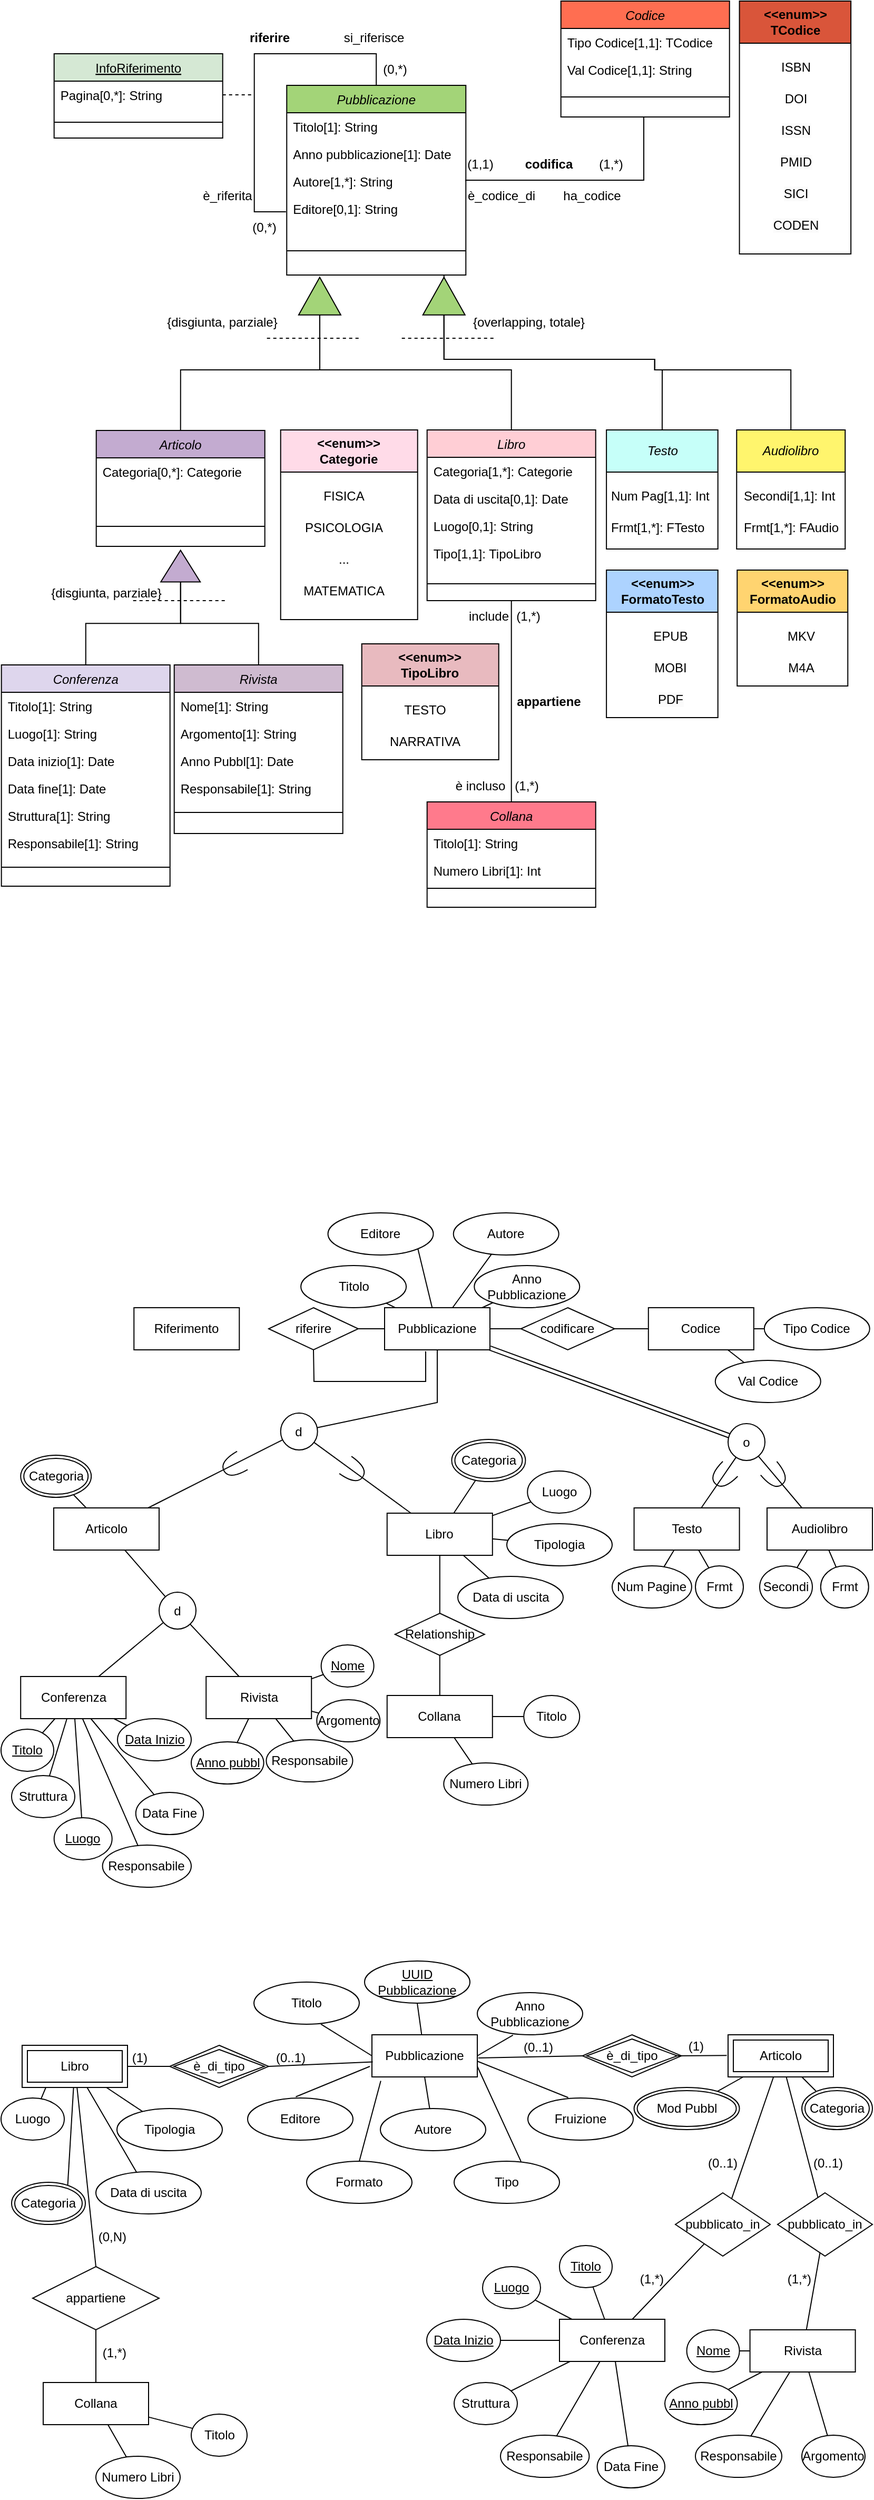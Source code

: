 <mxfile version="26.1.1">
  <diagram id="C5RBs43oDa-KdzZeNtuy" name="Page-1">
    <mxGraphModel dx="1137" dy="602" grid="1" gridSize="10" guides="1" tooltips="1" connect="1" arrows="1" fold="1" page="1" pageScale="1" pageWidth="827" pageHeight="1169" math="0" shadow="0">
      <root>
        <mxCell id="WIyWlLk6GJQsqaUBKTNV-0" />
        <mxCell id="WIyWlLk6GJQsqaUBKTNV-1" parent="WIyWlLk6GJQsqaUBKTNV-0" />
        <mxCell id="fIkuuz6tE-7fz7-lc4vh-28" value="" style="edgeStyle=orthogonalEdgeStyle;rounded=0;orthogonalLoop=1;jettySize=auto;html=1;" edge="1" parent="WIyWlLk6GJQsqaUBKTNV-1" target="fIkuuz6tE-7fz7-lc4vh-27">
          <mxGeometry relative="1" as="geometry">
            <mxPoint x="420.35" y="290" as="sourcePoint" />
          </mxGeometry>
        </mxCell>
        <mxCell id="zkfFHV4jXpPFQw0GAbJ--0" value="Pubblicazione" style="swimlane;fontStyle=2;align=center;verticalAlign=top;childLayout=stackLayout;horizontal=1;startSize=26;horizontalStack=0;resizeParent=1;resizeLast=0;collapsible=1;marginBottom=0;rounded=0;shadow=0;strokeWidth=1;fillColor=#A3D478;" parent="WIyWlLk6GJQsqaUBKTNV-1" vertex="1">
          <mxGeometry x="271.14" y="110" width="170" height="180" as="geometry">
            <mxRectangle x="230" y="140" width="160" height="26" as="alternateBounds" />
          </mxGeometry>
        </mxCell>
        <mxCell id="zkfFHV4jXpPFQw0GAbJ--1" value="Titolo[1]: String" style="text;align=left;verticalAlign=top;spacingLeft=4;spacingRight=4;overflow=hidden;rotatable=0;points=[[0,0.5],[1,0.5]];portConstraint=eastwest;" parent="zkfFHV4jXpPFQw0GAbJ--0" vertex="1">
          <mxGeometry y="26" width="170" height="26" as="geometry" />
        </mxCell>
        <mxCell id="zkfFHV4jXpPFQw0GAbJ--2" value="Anno pubblicazione[1]: Date" style="text;align=left;verticalAlign=top;spacingLeft=4;spacingRight=4;overflow=hidden;rotatable=0;points=[[0,0.5],[1,0.5]];portConstraint=eastwest;rounded=0;shadow=0;html=0;" parent="zkfFHV4jXpPFQw0GAbJ--0" vertex="1">
          <mxGeometry y="52" width="170" height="26" as="geometry" />
        </mxCell>
        <mxCell id="zkfFHV4jXpPFQw0GAbJ--3" value="Autore[1,*]: String" style="text;align=left;verticalAlign=top;spacingLeft=4;spacingRight=4;overflow=hidden;rotatable=0;points=[[0,0.5],[1,0.5]];portConstraint=eastwest;rounded=0;shadow=0;html=0;" parent="zkfFHV4jXpPFQw0GAbJ--0" vertex="1">
          <mxGeometry y="78" width="170" height="26" as="geometry" />
        </mxCell>
        <mxCell id="WZa0bFDrUxoiRo7PPfeb-5" value="Editore[0,1]: String" style="text;align=left;verticalAlign=top;spacingLeft=4;spacingRight=4;overflow=hidden;rotatable=0;points=[[0,0.5],[1,0.5]];portConstraint=eastwest;rounded=0;shadow=0;html=0;" parent="zkfFHV4jXpPFQw0GAbJ--0" vertex="1">
          <mxGeometry y="104" width="170" height="26" as="geometry" />
        </mxCell>
        <mxCell id="WZa0bFDrUxoiRo7PPfeb-7" value="&#xa;" style="text;align=left;verticalAlign=top;spacingLeft=4;spacingRight=4;overflow=hidden;rotatable=0;points=[[0,0.5],[1,0.5]];portConstraint=eastwest;rounded=0;shadow=0;html=0;" parent="zkfFHV4jXpPFQw0GAbJ--0" vertex="1">
          <mxGeometry y="130" width="170" height="26" as="geometry" />
        </mxCell>
        <mxCell id="zkfFHV4jXpPFQw0GAbJ--4" value="" style="line;html=1;strokeWidth=1;align=left;verticalAlign=middle;spacingTop=-1;spacingLeft=3;spacingRight=3;rotatable=0;labelPosition=right;points=[];portConstraint=eastwest;" parent="zkfFHV4jXpPFQw0GAbJ--0" vertex="1">
          <mxGeometry y="156" width="170" height="2" as="geometry" />
        </mxCell>
        <mxCell id="fIkuuz6tE-7fz7-lc4vh-58" style="edgeStyle=orthogonalEdgeStyle;rounded=0;orthogonalLoop=1;jettySize=auto;html=1;entryX=0.5;entryY=0;entryDx=0;entryDy=0;endArrow=none;startFill=0;" edge="1" parent="WIyWlLk6GJQsqaUBKTNV-1" source="zkfFHV4jXpPFQw0GAbJ--17" target="WZa0bFDrUxoiRo7PPfeb-12">
          <mxGeometry relative="1" as="geometry" />
        </mxCell>
        <mxCell id="zkfFHV4jXpPFQw0GAbJ--17" value="Libro" style="swimlane;fontStyle=2;align=center;verticalAlign=top;childLayout=stackLayout;horizontal=1;startSize=26;horizontalStack=0;resizeParent=1;resizeLast=0;collapsible=1;marginBottom=0;rounded=0;shadow=0;strokeWidth=1;fillColor=#FFCED5;" parent="WIyWlLk6GJQsqaUBKTNV-1" vertex="1">
          <mxGeometry x="404.35" y="437" width="160" height="162" as="geometry">
            <mxRectangle x="550" y="140" width="160" height="26" as="alternateBounds" />
          </mxGeometry>
        </mxCell>
        <mxCell id="zkfFHV4jXpPFQw0GAbJ--19" value="Categoria[1,*]: Categorie" style="text;align=left;verticalAlign=top;spacingLeft=4;spacingRight=4;overflow=hidden;rotatable=0;points=[[0,0.5],[1,0.5]];portConstraint=eastwest;rounded=0;shadow=0;html=0;" parent="zkfFHV4jXpPFQw0GAbJ--17" vertex="1">
          <mxGeometry y="26" width="160" height="26" as="geometry" />
        </mxCell>
        <mxCell id="zkfFHV4jXpPFQw0GAbJ--20" value="Data di uscita[0,1]: Date" style="text;align=left;verticalAlign=top;spacingLeft=4;spacingRight=4;overflow=hidden;rotatable=0;points=[[0,0.5],[1,0.5]];portConstraint=eastwest;rounded=0;shadow=0;html=0;" parent="zkfFHV4jXpPFQw0GAbJ--17" vertex="1">
          <mxGeometry y="52" width="160" height="26" as="geometry" />
        </mxCell>
        <mxCell id="zkfFHV4jXpPFQw0GAbJ--21" value="Luogo[0,1]: String" style="text;align=left;verticalAlign=top;spacingLeft=4;spacingRight=4;overflow=hidden;rotatable=0;points=[[0,0.5],[1,0.5]];portConstraint=eastwest;rounded=0;shadow=0;html=0;" parent="zkfFHV4jXpPFQw0GAbJ--17" vertex="1">
          <mxGeometry y="78" width="160" height="26" as="geometry" />
        </mxCell>
        <mxCell id="fIkuuz6tE-7fz7-lc4vh-75" value="Tipo[1,1]: TipoLibro" style="text;align=left;verticalAlign=top;spacingLeft=4;spacingRight=4;overflow=hidden;rotatable=0;points=[[0,0.5],[1,0.5]];portConstraint=eastwest;rounded=0;shadow=0;html=0;" vertex="1" parent="zkfFHV4jXpPFQw0GAbJ--17">
          <mxGeometry y="104" width="160" height="26" as="geometry" />
        </mxCell>
        <mxCell id="zkfFHV4jXpPFQw0GAbJ--23" value="" style="line;html=1;strokeWidth=1;align=left;verticalAlign=middle;spacingTop=-1;spacingLeft=3;spacingRight=3;rotatable=0;labelPosition=right;points=[];portConstraint=eastwest;" parent="zkfFHV4jXpPFQw0GAbJ--17" vertex="1">
          <mxGeometry y="130" width="160" height="32" as="geometry" />
        </mxCell>
        <mxCell id="WZa0bFDrUxoiRo7PPfeb-12" value="Collana" style="swimlane;fontStyle=2;align=center;verticalAlign=top;childLayout=stackLayout;horizontal=1;startSize=26;horizontalStack=0;resizeParent=1;resizeLast=0;collapsible=1;marginBottom=0;rounded=0;shadow=0;strokeWidth=1;fillColor=#FF7A8C;" parent="WIyWlLk6GJQsqaUBKTNV-1" vertex="1">
          <mxGeometry x="404.35" y="790" width="160" height="100" as="geometry">
            <mxRectangle x="550" y="140" width="160" height="26" as="alternateBounds" />
          </mxGeometry>
        </mxCell>
        <mxCell id="WZa0bFDrUxoiRo7PPfeb-14" value="Titolo[1]: String" style="text;align=left;verticalAlign=top;spacingLeft=4;spacingRight=4;overflow=hidden;rotatable=0;points=[[0,0.5],[1,0.5]];portConstraint=eastwest;rounded=0;shadow=0;html=0;" parent="WZa0bFDrUxoiRo7PPfeb-12" vertex="1">
          <mxGeometry y="26" width="160" height="26" as="geometry" />
        </mxCell>
        <mxCell id="WZa0bFDrUxoiRo7PPfeb-15" value="Numero Libri[1]: Int" style="text;align=left;verticalAlign=top;spacingLeft=4;spacingRight=4;overflow=hidden;rotatable=0;points=[[0,0.5],[1,0.5]];portConstraint=eastwest;rounded=0;shadow=0;html=0;" parent="WZa0bFDrUxoiRo7PPfeb-12" vertex="1">
          <mxGeometry y="52" width="160" height="26" as="geometry" />
        </mxCell>
        <mxCell id="WZa0bFDrUxoiRo7PPfeb-18" value="" style="line;html=1;strokeWidth=1;align=left;verticalAlign=middle;spacingTop=-1;spacingLeft=3;spacingRight=3;rotatable=0;labelPosition=right;points=[];portConstraint=eastwest;" parent="WZa0bFDrUxoiRo7PPfeb-12" vertex="1">
          <mxGeometry y="78" width="160" height="8" as="geometry" />
        </mxCell>
        <mxCell id="WZa0bFDrUxoiRo7PPfeb-27" value="&lt;font&gt;è incluso&lt;/font&gt;" style="text;html=1;align=center;verticalAlign=middle;whiteSpace=wrap;rounded=0;" parent="WIyWlLk6GJQsqaUBKTNV-1" vertex="1">
          <mxGeometry x="424.75" y="760" width="60" height="30" as="geometry" />
        </mxCell>
        <mxCell id="WZa0bFDrUxoiRo7PPfeb-29" value="Articolo" style="swimlane;fontStyle=2;align=center;verticalAlign=top;childLayout=stackLayout;horizontal=1;startSize=26;horizontalStack=0;resizeParent=1;resizeLast=0;collapsible=1;marginBottom=0;rounded=0;shadow=0;strokeWidth=1;fillColor=#C3ABD0;" parent="WIyWlLk6GJQsqaUBKTNV-1" vertex="1">
          <mxGeometry x="90.35" y="437.5" width="160" height="110" as="geometry">
            <mxRectangle x="550" y="140" width="160" height="26" as="alternateBounds" />
          </mxGeometry>
        </mxCell>
        <mxCell id="WZa0bFDrUxoiRo7PPfeb-66" value="Categoria[0,*]: Categorie" style="text;align=left;verticalAlign=top;spacingLeft=4;spacingRight=4;overflow=hidden;rotatable=0;points=[[0,0.5],[1,0.5]];portConstraint=eastwest;" parent="WZa0bFDrUxoiRo7PPfeb-29" vertex="1">
          <mxGeometry y="26" width="160" height="26" as="geometry" />
        </mxCell>
        <mxCell id="WZa0bFDrUxoiRo7PPfeb-73" value="&#xa;" style="text;align=left;verticalAlign=top;spacingLeft=4;spacingRight=4;overflow=hidden;rotatable=0;points=[[0,0.5],[1,0.5]];portConstraint=eastwest;" parent="WZa0bFDrUxoiRo7PPfeb-29" vertex="1">
          <mxGeometry y="52" width="160" height="26" as="geometry" />
        </mxCell>
        <mxCell id="WZa0bFDrUxoiRo7PPfeb-36" value="" style="line;html=1;strokeWidth=1;align=left;verticalAlign=middle;spacingTop=-1;spacingLeft=3;spacingRight=3;rotatable=0;labelPosition=right;points=[];portConstraint=eastwest;" parent="WZa0bFDrUxoiRo7PPfeb-29" vertex="1">
          <mxGeometry y="78" width="160" height="26" as="geometry" />
        </mxCell>
        <mxCell id="WZa0bFDrUxoiRo7PPfeb-40" value="Rivista" style="swimlane;fontStyle=2;align=center;verticalAlign=top;childLayout=stackLayout;horizontal=1;startSize=26;horizontalStack=0;resizeParent=1;resizeLast=0;collapsible=1;marginBottom=0;rounded=0;shadow=0;strokeWidth=1;fillColor=#CFBBD0;" parent="WIyWlLk6GJQsqaUBKTNV-1" vertex="1">
          <mxGeometry x="164.35" y="660" width="160" height="160" as="geometry">
            <mxRectangle x="550" y="140" width="160" height="26" as="alternateBounds" />
          </mxGeometry>
        </mxCell>
        <mxCell id="WZa0bFDrUxoiRo7PPfeb-41" value="Nome[1]: String" style="text;align=left;verticalAlign=top;spacingLeft=4;spacingRight=4;overflow=hidden;rotatable=0;points=[[0,0.5],[1,0.5]];portConstraint=eastwest;" parent="WZa0bFDrUxoiRo7PPfeb-40" vertex="1">
          <mxGeometry y="26" width="160" height="26" as="geometry" />
        </mxCell>
        <mxCell id="WZa0bFDrUxoiRo7PPfeb-42" value="Argomento[1]: String" style="text;align=left;verticalAlign=top;spacingLeft=4;spacingRight=4;overflow=hidden;rotatable=0;points=[[0,0.5],[1,0.5]];portConstraint=eastwest;rounded=0;shadow=0;html=0;" parent="WZa0bFDrUxoiRo7PPfeb-40" vertex="1">
          <mxGeometry y="52" width="160" height="26" as="geometry" />
        </mxCell>
        <mxCell id="WZa0bFDrUxoiRo7PPfeb-51" value="Anno Pubbl[1]: Date" style="text;align=left;verticalAlign=top;spacingLeft=4;spacingRight=4;overflow=hidden;rotatable=0;points=[[0,0.5],[1,0.5]];portConstraint=eastwest;rounded=0;shadow=0;html=0;" parent="WZa0bFDrUxoiRo7PPfeb-40" vertex="1">
          <mxGeometry y="78" width="160" height="26" as="geometry" />
        </mxCell>
        <mxCell id="WZa0bFDrUxoiRo7PPfeb-43" value="Responsabile[1]: String" style="text;align=left;verticalAlign=top;spacingLeft=4;spacingRight=4;overflow=hidden;rotatable=0;points=[[0,0.5],[1,0.5]];portConstraint=eastwest;rounded=0;shadow=0;html=0;" parent="WZa0bFDrUxoiRo7PPfeb-40" vertex="1">
          <mxGeometry y="104" width="160" height="26" as="geometry" />
        </mxCell>
        <mxCell id="WZa0bFDrUxoiRo7PPfeb-44" value="" style="line;html=1;strokeWidth=1;align=left;verticalAlign=middle;spacingTop=-1;spacingLeft=3;spacingRight=3;rotatable=0;labelPosition=right;points=[];portConstraint=eastwest;" parent="WZa0bFDrUxoiRo7PPfeb-40" vertex="1">
          <mxGeometry y="130" width="160" height="20" as="geometry" />
        </mxCell>
        <mxCell id="WZa0bFDrUxoiRo7PPfeb-56" value="Conferenza" style="swimlane;fontStyle=2;align=center;verticalAlign=top;childLayout=stackLayout;horizontal=1;startSize=26;horizontalStack=0;resizeParent=1;resizeLast=0;collapsible=1;marginBottom=0;rounded=0;shadow=0;strokeWidth=1;fillColor=#DED6ED;" parent="WIyWlLk6GJQsqaUBKTNV-1" vertex="1">
          <mxGeometry x="0.35" y="660" width="160" height="210" as="geometry">
            <mxRectangle x="550" y="140" width="160" height="26" as="alternateBounds" />
          </mxGeometry>
        </mxCell>
        <mxCell id="WZa0bFDrUxoiRo7PPfeb-72" value="Titolo[1]: String" style="text;align=left;verticalAlign=top;spacingLeft=4;spacingRight=4;overflow=hidden;rotatable=0;points=[[0,0.5],[1,0.5]];portConstraint=eastwest;" parent="WZa0bFDrUxoiRo7PPfeb-56" vertex="1">
          <mxGeometry y="26" width="160" height="26" as="geometry" />
        </mxCell>
        <mxCell id="WZa0bFDrUxoiRo7PPfeb-57" value="Luogo[1]: String" style="text;align=left;verticalAlign=top;spacingLeft=4;spacingRight=4;overflow=hidden;rotatable=0;points=[[0,0.5],[1,0.5]];portConstraint=eastwest;" parent="WZa0bFDrUxoiRo7PPfeb-56" vertex="1">
          <mxGeometry y="52" width="160" height="26" as="geometry" />
        </mxCell>
        <mxCell id="WZa0bFDrUxoiRo7PPfeb-58" value="Data inizio[1]: Date" style="text;align=left;verticalAlign=top;spacingLeft=4;spacingRight=4;overflow=hidden;rotatable=0;points=[[0,0.5],[1,0.5]];portConstraint=eastwest;rounded=0;shadow=0;html=0;" parent="WZa0bFDrUxoiRo7PPfeb-56" vertex="1">
          <mxGeometry y="78" width="160" height="26" as="geometry" />
        </mxCell>
        <mxCell id="WZa0bFDrUxoiRo7PPfeb-59" value="Data fine[1]: Date" style="text;align=left;verticalAlign=top;spacingLeft=4;spacingRight=4;overflow=hidden;rotatable=0;points=[[0,0.5],[1,0.5]];portConstraint=eastwest;rounded=0;shadow=0;html=0;" parent="WZa0bFDrUxoiRo7PPfeb-56" vertex="1">
          <mxGeometry y="104" width="160" height="26" as="geometry" />
        </mxCell>
        <mxCell id="WZa0bFDrUxoiRo7PPfeb-60" value="Struttura[1]: String" style="text;align=left;verticalAlign=top;spacingLeft=4;spacingRight=4;overflow=hidden;rotatable=0;points=[[0,0.5],[1,0.5]];portConstraint=eastwest;rounded=0;shadow=0;html=0;" parent="WZa0bFDrUxoiRo7PPfeb-56" vertex="1">
          <mxGeometry y="130" width="160" height="26" as="geometry" />
        </mxCell>
        <mxCell id="WZa0bFDrUxoiRo7PPfeb-62" value="Responsabile[1]: String" style="text;align=left;verticalAlign=top;spacingLeft=4;spacingRight=4;overflow=hidden;rotatable=0;points=[[0,0.5],[1,0.5]];portConstraint=eastwest;rounded=0;shadow=0;html=0;" parent="WZa0bFDrUxoiRo7PPfeb-56" vertex="1">
          <mxGeometry y="156" width="160" height="26" as="geometry" />
        </mxCell>
        <mxCell id="WZa0bFDrUxoiRo7PPfeb-61" value="" style="line;html=1;strokeWidth=1;align=left;verticalAlign=middle;spacingTop=-1;spacingLeft=3;spacingRight=3;rotatable=0;labelPosition=right;points=[];portConstraint=eastwest;" parent="WZa0bFDrUxoiRo7PPfeb-56" vertex="1">
          <mxGeometry y="182" width="160" height="20" as="geometry" />
        </mxCell>
        <mxCell id="WZa0bFDrUxoiRo7PPfeb-77" value="&lt;i style=&quot;font-weight: normal;&quot;&gt;Testo&lt;/i&gt;" style="swimlane;whiteSpace=wrap;html=1;startSize=40;fillColor=#C6FFF9;" parent="WIyWlLk6GJQsqaUBKTNV-1" vertex="1">
          <mxGeometry x="574.56" y="437" width="105.79" height="113" as="geometry" />
        </mxCell>
        <mxCell id="WZa0bFDrUxoiRo7PPfeb-78" value="Num Pag[1,1]: Int" style="text;html=1;align=left;verticalAlign=middle;resizable=0;points=[];autosize=1;strokeColor=none;fillColor=none;" parent="WZa0bFDrUxoiRo7PPfeb-77" vertex="1">
          <mxGeometry x="2.89" y="48" width="120" height="30" as="geometry" />
        </mxCell>
        <mxCell id="fIkuuz6tE-7fz7-lc4vh-32" value="Frmt[1,*]: FTesto" style="text;html=1;align=left;verticalAlign=middle;resizable=0;points=[];autosize=1;strokeColor=none;fillColor=none;" vertex="1" parent="WZa0bFDrUxoiRo7PPfeb-77">
          <mxGeometry x="2.89" y="78" width="110" height="30" as="geometry" />
        </mxCell>
        <mxCell id="WZa0bFDrUxoiRo7PPfeb-81" value="&lt;div&gt;&amp;lt;&amp;lt;enum&amp;gt;&amp;gt;&lt;/div&gt;FormatoTesto" style="swimlane;whiteSpace=wrap;html=1;startSize=40;fillColor=#ADD3FF;" parent="WIyWlLk6GJQsqaUBKTNV-1" vertex="1">
          <mxGeometry x="574.56" y="570" width="105.79" height="140" as="geometry" />
        </mxCell>
        <mxCell id="WZa0bFDrUxoiRo7PPfeb-82" value="EPUB" style="text;html=1;align=center;verticalAlign=middle;resizable=0;points=[];autosize=1;strokeColor=none;fillColor=none;" parent="WZa0bFDrUxoiRo7PPfeb-81" vertex="1">
          <mxGeometry x="30" y="48" width="60" height="30" as="geometry" />
        </mxCell>
        <mxCell id="WZa0bFDrUxoiRo7PPfeb-83" value="MOBI" style="text;html=1;align=center;verticalAlign=middle;resizable=0;points=[];autosize=1;strokeColor=none;fillColor=none;" parent="WZa0bFDrUxoiRo7PPfeb-81" vertex="1">
          <mxGeometry x="35" y="78" width="50" height="30" as="geometry" />
        </mxCell>
        <mxCell id="WZa0bFDrUxoiRo7PPfeb-89" value="&lt;span style=&quot;color: rgb(0, 0, 0); font-family: Helvetica; font-size: 12px; font-style: normal; font-variant-ligatures: normal; font-variant-caps: normal; font-weight: 400; letter-spacing: normal; orphans: 2; text-align: center; text-indent: 0px; text-transform: none; widows: 2; word-spacing: 0px; -webkit-text-stroke-width: 0px; white-space: nowrap; background-color: rgb(251, 251, 251); text-decoration-thickness: initial; text-decoration-style: initial; text-decoration-color: initial; display: inline !important; float: none;&quot;&gt;PDF&lt;/span&gt;" style="text;html=1;align=center;verticalAlign=middle;resizable=0;points=[];autosize=1;strokeColor=none;fillColor=none;" parent="WZa0bFDrUxoiRo7PPfeb-81" vertex="1">
          <mxGeometry x="35" y="108" width="50" height="30" as="geometry" />
        </mxCell>
        <mxCell id="WZa0bFDrUxoiRo7PPfeb-91" value="&amp;lt;&amp;lt;enum&amp;gt;&amp;gt;&lt;div&gt;Categorie&lt;/div&gt;" style="swimlane;whiteSpace=wrap;html=1;startSize=40;fillColor=#FFDBE8;" parent="WIyWlLk6GJQsqaUBKTNV-1" vertex="1">
          <mxGeometry x="265.35" y="437" width="130" height="180" as="geometry" />
        </mxCell>
        <mxCell id="WZa0bFDrUxoiRo7PPfeb-92" value="FISICA" style="text;html=1;align=center;verticalAlign=middle;resizable=0;points=[];autosize=1;strokeColor=none;fillColor=none;" parent="WZa0bFDrUxoiRo7PPfeb-91" vertex="1">
          <mxGeometry x="30" y="48" width="60" height="30" as="geometry" />
        </mxCell>
        <mxCell id="WZa0bFDrUxoiRo7PPfeb-93" value="PSICOLOGIA" style="text;html=1;align=center;verticalAlign=middle;resizable=0;points=[];autosize=1;strokeColor=none;fillColor=none;" parent="WZa0bFDrUxoiRo7PPfeb-91" vertex="1">
          <mxGeometry x="10" y="78" width="100" height="30" as="geometry" />
        </mxCell>
        <mxCell id="WZa0bFDrUxoiRo7PPfeb-94" value="..." style="text;html=1;align=center;verticalAlign=middle;resizable=0;points=[];autosize=1;strokeColor=none;fillColor=none;" parent="WZa0bFDrUxoiRo7PPfeb-91" vertex="1">
          <mxGeometry x="45" y="108" width="30" height="30" as="geometry" />
        </mxCell>
        <mxCell id="WZa0bFDrUxoiRo7PPfeb-95" value="MATEMATICA" style="text;html=1;align=center;verticalAlign=middle;resizable=0;points=[];autosize=1;strokeColor=none;fillColor=none;" parent="WZa0bFDrUxoiRo7PPfeb-91" vertex="1">
          <mxGeometry x="10" y="138" width="100" height="30" as="geometry" />
        </mxCell>
        <mxCell id="WZa0bFDrUxoiRo7PPfeb-102" value="&amp;lt;&amp;lt;enum&amp;gt;&amp;gt;&lt;div&gt;TipoLibro&lt;/div&gt;" style="swimlane;whiteSpace=wrap;html=1;startSize=40;fillColor=#E8BABF;" parent="WIyWlLk6GJQsqaUBKTNV-1" vertex="1">
          <mxGeometry x="342.35" y="640" width="130" height="110" as="geometry" />
        </mxCell>
        <mxCell id="WZa0bFDrUxoiRo7PPfeb-103" value="TESTO" style="text;html=1;align=center;verticalAlign=middle;resizable=0;points=[];autosize=1;strokeColor=none;fillColor=none;" parent="WZa0bFDrUxoiRo7PPfeb-102" vertex="1">
          <mxGeometry x="30" y="48" width="60" height="30" as="geometry" />
        </mxCell>
        <mxCell id="WZa0bFDrUxoiRo7PPfeb-104" value="NARRATIVA" style="text;html=1;align=center;verticalAlign=middle;resizable=0;points=[];autosize=1;strokeColor=none;fillColor=none;" parent="WZa0bFDrUxoiRo7PPfeb-102" vertex="1">
          <mxGeometry x="15" y="78" width="90" height="30" as="geometry" />
        </mxCell>
        <mxCell id="WZa0bFDrUxoiRo7PPfeb-124" value="Pubblicazione" style="whiteSpace=wrap;html=1;align=center;" parent="WIyWlLk6GJQsqaUBKTNV-1" vertex="1">
          <mxGeometry x="352" y="1960" width="100" height="40" as="geometry" />
        </mxCell>
        <mxCell id="WZa0bFDrUxoiRo7PPfeb-132" value="è_di_tipo" style="shape=rhombus;double=1;perimeter=rhombusPerimeter;whiteSpace=wrap;html=1;align=center;" parent="WIyWlLk6GJQsqaUBKTNV-1" vertex="1">
          <mxGeometry x="160" y="1970" width="94" height="40" as="geometry" />
        </mxCell>
        <mxCell id="WZa0bFDrUxoiRo7PPfeb-134" value="Libro" style="shape=ext;margin=3;double=1;whiteSpace=wrap;html=1;align=center;" parent="WIyWlLk6GJQsqaUBKTNV-1" vertex="1">
          <mxGeometry x="20" y="1970" width="100" height="40" as="geometry" />
        </mxCell>
        <mxCell id="WZa0bFDrUxoiRo7PPfeb-135" value="Articolo" style="shape=ext;margin=3;double=1;whiteSpace=wrap;html=1;align=center;" parent="WIyWlLk6GJQsqaUBKTNV-1" vertex="1">
          <mxGeometry x="690" y="1960" width="100" height="40" as="geometry" />
        </mxCell>
        <mxCell id="WZa0bFDrUxoiRo7PPfeb-136" value="appartiene" style="shape=rhombus;perimeter=rhombusPerimeter;whiteSpace=wrap;html=1;align=center;" parent="WIyWlLk6GJQsqaUBKTNV-1" vertex="1">
          <mxGeometry x="30" y="2180" width="120" height="60" as="geometry" />
        </mxCell>
        <mxCell id="WZa0bFDrUxoiRo7PPfeb-137" value="Collana" style="whiteSpace=wrap;html=1;align=center;" parent="WIyWlLk6GJQsqaUBKTNV-1" vertex="1">
          <mxGeometry x="40" y="2290" width="100" height="40" as="geometry" />
        </mxCell>
        <mxCell id="WZa0bFDrUxoiRo7PPfeb-138" value="pubblicato_in" style="shape=rhombus;perimeter=rhombusPerimeter;whiteSpace=wrap;html=1;align=center;rotation=0;" parent="WIyWlLk6GJQsqaUBKTNV-1" vertex="1">
          <mxGeometry x="737" y="2110" width="90" height="60" as="geometry" />
        </mxCell>
        <mxCell id="WZa0bFDrUxoiRo7PPfeb-139" value="Rivista" style="whiteSpace=wrap;html=1;align=center;" parent="WIyWlLk6GJQsqaUBKTNV-1" vertex="1">
          <mxGeometry x="710.79" y="2240" width="100" height="40" as="geometry" />
        </mxCell>
        <mxCell id="WZa0bFDrUxoiRo7PPfeb-140" value="Conferenza" style="whiteSpace=wrap;html=1;align=center;" parent="WIyWlLk6GJQsqaUBKTNV-1" vertex="1">
          <mxGeometry x="530" y="2230" width="100" height="40" as="geometry" />
        </mxCell>
        <mxCell id="WZa0bFDrUxoiRo7PPfeb-141" value="UUID Pubblicazione" style="ellipse;whiteSpace=wrap;html=1;align=center;fontStyle=4;" parent="WIyWlLk6GJQsqaUBKTNV-1" vertex="1">
          <mxGeometry x="345" y="1890" width="100" height="40" as="geometry" />
        </mxCell>
        <mxCell id="WZa0bFDrUxoiRo7PPfeb-143" value="Autore" style="ellipse;whiteSpace=wrap;html=1;align=center;" parent="WIyWlLk6GJQsqaUBKTNV-1" vertex="1">
          <mxGeometry x="360" y="2030" width="100" height="40" as="geometry" />
        </mxCell>
        <mxCell id="WZa0bFDrUxoiRo7PPfeb-144" value="Titolo" style="ellipse;whiteSpace=wrap;html=1;align=center;" parent="WIyWlLk6GJQsqaUBKTNV-1" vertex="1">
          <mxGeometry x="240" y="1910" width="100" height="40" as="geometry" />
        </mxCell>
        <mxCell id="WZa0bFDrUxoiRo7PPfeb-145" value="Anno Pubblicazione" style="ellipse;whiteSpace=wrap;html=1;align=center;" parent="WIyWlLk6GJQsqaUBKTNV-1" vertex="1">
          <mxGeometry x="452" y="1920" width="100" height="40" as="geometry" />
        </mxCell>
        <mxCell id="WZa0bFDrUxoiRo7PPfeb-146" value="Fruizione" style="ellipse;whiteSpace=wrap;html=1;align=center;" parent="WIyWlLk6GJQsqaUBKTNV-1" vertex="1">
          <mxGeometry x="500" y="2020" width="100" height="40" as="geometry" />
        </mxCell>
        <mxCell id="WZa0bFDrUxoiRo7PPfeb-147" value="Editore" style="ellipse;whiteSpace=wrap;html=1;align=center;" parent="WIyWlLk6GJQsqaUBKTNV-1" vertex="1">
          <mxGeometry x="234" y="2020" width="100" height="40" as="geometry" />
        </mxCell>
        <mxCell id="WZa0bFDrUxoiRo7PPfeb-148" value="Formato" style="ellipse;whiteSpace=wrap;html=1;align=center;" parent="WIyWlLk6GJQsqaUBKTNV-1" vertex="1">
          <mxGeometry x="290" y="2080" width="100" height="40" as="geometry" />
        </mxCell>
        <mxCell id="WZa0bFDrUxoiRo7PPfeb-149" value="Tipo" style="ellipse;whiteSpace=wrap;html=1;align=center;" parent="WIyWlLk6GJQsqaUBKTNV-1" vertex="1">
          <mxGeometry x="430" y="2080" width="100" height="40" as="geometry" />
        </mxCell>
        <mxCell id="WZa0bFDrUxoiRo7PPfeb-163" value="" style="endArrow=none;html=1;rounded=0;exitX=0.5;exitY=0;exitDx=0;exitDy=0;entryX=0.084;entryY=1.093;entryDx=0;entryDy=0;entryPerimeter=0;" parent="WIyWlLk6GJQsqaUBKTNV-1" source="WZa0bFDrUxoiRo7PPfeb-148" target="WZa0bFDrUxoiRo7PPfeb-124" edge="1">
          <mxGeometry width="50" height="50" relative="1" as="geometry">
            <mxPoint x="330" y="2110" as="sourcePoint" />
            <mxPoint x="380" y="2060" as="targetPoint" />
          </mxGeometry>
        </mxCell>
        <mxCell id="WZa0bFDrUxoiRo7PPfeb-164" value="" style="endArrow=none;html=1;rounded=0;exitX=0.457;exitY=-0.028;exitDx=0;exitDy=0;exitPerimeter=0;" parent="WIyWlLk6GJQsqaUBKTNV-1" source="WZa0bFDrUxoiRo7PPfeb-147" edge="1">
          <mxGeometry width="50" height="50" relative="1" as="geometry">
            <mxPoint x="350" y="2090" as="sourcePoint" />
            <mxPoint x="350" y="1990" as="targetPoint" />
          </mxGeometry>
        </mxCell>
        <mxCell id="WZa0bFDrUxoiRo7PPfeb-165" value="" style="endArrow=none;html=1;rounded=0;entryX=0.5;entryY=1;entryDx=0;entryDy=0;" parent="WIyWlLk6GJQsqaUBKTNV-1" source="WZa0bFDrUxoiRo7PPfeb-143" target="WZa0bFDrUxoiRo7PPfeb-124" edge="1">
          <mxGeometry width="50" height="50" relative="1" as="geometry">
            <mxPoint x="380" y="2050" as="sourcePoint" />
            <mxPoint x="430" y="2000" as="targetPoint" />
          </mxGeometry>
        </mxCell>
        <mxCell id="WZa0bFDrUxoiRo7PPfeb-166" value="" style="endArrow=none;html=1;rounded=0;entryX=0.635;entryY=0.007;entryDx=0;entryDy=0;entryPerimeter=0;exitX=1;exitY=0.75;exitDx=0;exitDy=0;" parent="WIyWlLk6GJQsqaUBKTNV-1" source="WZa0bFDrUxoiRo7PPfeb-124" target="WZa0bFDrUxoiRo7PPfeb-149" edge="1">
          <mxGeometry width="50" height="50" relative="1" as="geometry">
            <mxPoint x="330" y="2110" as="sourcePoint" />
            <mxPoint x="380" y="2060" as="targetPoint" />
          </mxGeometry>
        </mxCell>
        <mxCell id="WZa0bFDrUxoiRo7PPfeb-167" value="" style="endArrow=none;html=1;rounded=0;entryX=0.636;entryY=0.998;entryDx=0;entryDy=0;entryPerimeter=0;exitX=0;exitY=0.5;exitDx=0;exitDy=0;" parent="WIyWlLk6GJQsqaUBKTNV-1" source="WZa0bFDrUxoiRo7PPfeb-124" target="WZa0bFDrUxoiRo7PPfeb-144" edge="1">
          <mxGeometry width="50" height="50" relative="1" as="geometry">
            <mxPoint x="330" y="2110" as="sourcePoint" />
            <mxPoint x="380" y="2060" as="targetPoint" />
          </mxGeometry>
        </mxCell>
        <mxCell id="WZa0bFDrUxoiRo7PPfeb-168" value="" style="endArrow=none;html=1;rounded=0;entryX=0.5;entryY=1;entryDx=0;entryDy=0;" parent="WIyWlLk6GJQsqaUBKTNV-1" source="WZa0bFDrUxoiRo7PPfeb-124" target="WZa0bFDrUxoiRo7PPfeb-141" edge="1">
          <mxGeometry width="50" height="50" relative="1" as="geometry">
            <mxPoint x="330" y="2110" as="sourcePoint" />
            <mxPoint x="380" y="2060" as="targetPoint" />
          </mxGeometry>
        </mxCell>
        <mxCell id="WZa0bFDrUxoiRo7PPfeb-169" value="" style="endArrow=none;html=1;rounded=0;entryX=0.339;entryY=1.007;entryDx=0;entryDy=0;entryPerimeter=0;exitX=1;exitY=0.5;exitDx=0;exitDy=0;" parent="WIyWlLk6GJQsqaUBKTNV-1" source="WZa0bFDrUxoiRo7PPfeb-124" target="WZa0bFDrUxoiRo7PPfeb-145" edge="1">
          <mxGeometry width="50" height="50" relative="1" as="geometry">
            <mxPoint x="330" y="2110" as="sourcePoint" />
            <mxPoint x="380" y="2060" as="targetPoint" />
          </mxGeometry>
        </mxCell>
        <mxCell id="WZa0bFDrUxoiRo7PPfeb-170" value="" style="endArrow=none;html=1;rounded=0;exitX=1.001;exitY=0.628;exitDx=0;exitDy=0;exitPerimeter=0;entryX=0.383;entryY=-0.01;entryDx=0;entryDy=0;entryPerimeter=0;" parent="WIyWlLk6GJQsqaUBKTNV-1" source="WZa0bFDrUxoiRo7PPfeb-124" target="WZa0bFDrUxoiRo7PPfeb-146" edge="1">
          <mxGeometry width="50" height="50" relative="1" as="geometry">
            <mxPoint x="330" y="2110" as="sourcePoint" />
            <mxPoint x="380" y="2060" as="targetPoint" />
          </mxGeometry>
        </mxCell>
        <mxCell id="WZa0bFDrUxoiRo7PPfeb-171" value="è_di_tipo" style="shape=rhombus;double=1;perimeter=rhombusPerimeter;whiteSpace=wrap;html=1;align=center;" parent="WIyWlLk6GJQsqaUBKTNV-1" vertex="1">
          <mxGeometry x="551.79" y="1960" width="94" height="40" as="geometry" />
        </mxCell>
        <mxCell id="WZa0bFDrUxoiRo7PPfeb-172" value="" style="endArrow=none;html=1;rounded=0;exitX=1;exitY=0.5;exitDx=0;exitDy=0;entryX=0.008;entryY=0.645;entryDx=0;entryDy=0;entryPerimeter=0;" parent="WIyWlLk6GJQsqaUBKTNV-1" source="WZa0bFDrUxoiRo7PPfeb-132" target="WZa0bFDrUxoiRo7PPfeb-124" edge="1">
          <mxGeometry width="50" height="50" relative="1" as="geometry">
            <mxPoint x="330" y="2110" as="sourcePoint" />
            <mxPoint x="380" y="2060" as="targetPoint" />
          </mxGeometry>
        </mxCell>
        <mxCell id="WZa0bFDrUxoiRo7PPfeb-173" value="" style="endArrow=none;html=1;rounded=0;exitX=1;exitY=0.5;exitDx=0;exitDy=0;entryX=0;entryY=0.5;entryDx=0;entryDy=0;" parent="WIyWlLk6GJQsqaUBKTNV-1" source="WZa0bFDrUxoiRo7PPfeb-134" target="WZa0bFDrUxoiRo7PPfeb-132" edge="1">
          <mxGeometry relative="1" as="geometry">
            <mxPoint x="270" y="2080" as="sourcePoint" />
            <mxPoint x="430" y="2080" as="targetPoint" />
          </mxGeometry>
        </mxCell>
        <mxCell id="WZa0bFDrUxoiRo7PPfeb-174" value="(1)" style="resizable=0;html=1;whiteSpace=wrap;align=right;verticalAlign=bottom;" parent="WZa0bFDrUxoiRo7PPfeb-173" connectable="0" vertex="1">
          <mxGeometry x="1" relative="1" as="geometry">
            <mxPoint x="-20" as="offset" />
          </mxGeometry>
        </mxCell>
        <mxCell id="WZa0bFDrUxoiRo7PPfeb-175" value="(0..1)" style="resizable=0;html=1;whiteSpace=wrap;align=right;verticalAlign=bottom;" parent="WIyWlLk6GJQsqaUBKTNV-1" connectable="0" vertex="1">
          <mxGeometry x="290" y="1990" as="geometry" />
        </mxCell>
        <mxCell id="WZa0bFDrUxoiRo7PPfeb-176" value="" style="endArrow=none;html=1;rounded=0;exitX=0.5;exitY=0;exitDx=0;exitDy=0;entryX=0.5;entryY=1;entryDx=0;entryDy=0;" parent="WIyWlLk6GJQsqaUBKTNV-1" source="WZa0bFDrUxoiRo7PPfeb-137" target="WZa0bFDrUxoiRo7PPfeb-136" edge="1">
          <mxGeometry width="50" height="50" relative="1" as="geometry">
            <mxPoint x="350" y="2330" as="sourcePoint" />
            <mxPoint x="400" y="2280" as="targetPoint" />
          </mxGeometry>
        </mxCell>
        <mxCell id="WZa0bFDrUxoiRo7PPfeb-177" value="" style="endArrow=none;html=1;rounded=0;exitX=0.5;exitY=0;exitDx=0;exitDy=0;" parent="WIyWlLk6GJQsqaUBKTNV-1" source="WZa0bFDrUxoiRo7PPfeb-136" target="WZa0bFDrUxoiRo7PPfeb-134" edge="1">
          <mxGeometry width="50" height="50" relative="1" as="geometry">
            <mxPoint x="330" y="2190" as="sourcePoint" />
            <mxPoint x="380" y="2140" as="targetPoint" />
          </mxGeometry>
        </mxCell>
        <mxCell id="WZa0bFDrUxoiRo7PPfeb-178" value="(0,N)" style="resizable=0;html=1;whiteSpace=wrap;align=right;verticalAlign=bottom;" parent="WIyWlLk6GJQsqaUBKTNV-1" connectable="0" vertex="1">
          <mxGeometry x="120" y="2160" as="geometry" />
        </mxCell>
        <mxCell id="WZa0bFDrUxoiRo7PPfeb-179" value="(1,*)" style="resizable=0;html=1;whiteSpace=wrap;align=right;verticalAlign=bottom;" parent="WIyWlLk6GJQsqaUBKTNV-1" connectable="0" vertex="1">
          <mxGeometry x="120" y="2270" as="geometry" />
        </mxCell>
        <mxCell id="WZa0bFDrUxoiRo7PPfeb-180" value="" style="endArrow=none;html=1;rounded=0;entryX=0;entryY=0.5;entryDx=0;entryDy=0;" parent="WIyWlLk6GJQsqaUBKTNV-1" edge="1">
          <mxGeometry relative="1" as="geometry">
            <mxPoint x="640" y="1980" as="sourcePoint" />
            <mxPoint x="688.79" y="1979.66" as="targetPoint" />
          </mxGeometry>
        </mxCell>
        <mxCell id="WZa0bFDrUxoiRo7PPfeb-181" value="(1)" style="resizable=0;html=1;whiteSpace=wrap;align=right;verticalAlign=bottom;" parent="WZa0bFDrUxoiRo7PPfeb-180" connectable="0" vertex="1">
          <mxGeometry x="1" relative="1" as="geometry">
            <mxPoint x="-20" as="offset" />
          </mxGeometry>
        </mxCell>
        <mxCell id="WZa0bFDrUxoiRo7PPfeb-183" value="" style="endArrow=none;html=1;rounded=0;exitX=1;exitY=0.5;exitDx=0;exitDy=0;entryX=0;entryY=0.5;entryDx=0;entryDy=0;" parent="WIyWlLk6GJQsqaUBKTNV-1" target="WZa0bFDrUxoiRo7PPfeb-171" edge="1">
          <mxGeometry width="50" height="50" relative="1" as="geometry">
            <mxPoint x="453" y="1982" as="sourcePoint" />
            <mxPoint x="552" y="1978" as="targetPoint" />
          </mxGeometry>
        </mxCell>
        <mxCell id="WZa0bFDrUxoiRo7PPfeb-184" value="(0..1)" style="resizable=0;html=1;whiteSpace=wrap;align=right;verticalAlign=bottom;" parent="WIyWlLk6GJQsqaUBKTNV-1" connectable="0" vertex="1">
          <mxGeometry x="525" y="1980" as="geometry" />
        </mxCell>
        <mxCell id="WZa0bFDrUxoiRo7PPfeb-186" value="Tipologia" style="ellipse;whiteSpace=wrap;html=1;align=center;" parent="WIyWlLk6GJQsqaUBKTNV-1" vertex="1">
          <mxGeometry x="110" y="2030" width="100" height="40" as="geometry" />
        </mxCell>
        <mxCell id="WZa0bFDrUxoiRo7PPfeb-188" value="Data di uscita" style="ellipse;whiteSpace=wrap;html=1;align=center;" parent="WIyWlLk6GJQsqaUBKTNV-1" vertex="1">
          <mxGeometry x="90" y="2090" width="100" height="40" as="geometry" />
        </mxCell>
        <mxCell id="WZa0bFDrUxoiRo7PPfeb-189" value="Luogo" style="ellipse;whiteSpace=wrap;html=1;align=center;" parent="WIyWlLk6GJQsqaUBKTNV-1" vertex="1">
          <mxGeometry y="2020" width="60" height="40" as="geometry" />
        </mxCell>
        <mxCell id="WZa0bFDrUxoiRo7PPfeb-190" value="" style="endArrow=none;html=1;rounded=0;" parent="WIyWlLk6GJQsqaUBKTNV-1" source="WZa0bFDrUxoiRo7PPfeb-134" target="WZa0bFDrUxoiRo7PPfeb-186" edge="1">
          <mxGeometry width="50" height="50" relative="1" as="geometry">
            <mxPoint x="330" y="2190" as="sourcePoint" />
            <mxPoint x="380" y="2140" as="targetPoint" />
          </mxGeometry>
        </mxCell>
        <mxCell id="WZa0bFDrUxoiRo7PPfeb-191" value="" style="endArrow=none;html=1;rounded=0;" parent="WIyWlLk6GJQsqaUBKTNV-1" source="WZa0bFDrUxoiRo7PPfeb-134" target="WZa0bFDrUxoiRo7PPfeb-188" edge="1">
          <mxGeometry width="50" height="50" relative="1" as="geometry">
            <mxPoint x="70" y="2010" as="sourcePoint" />
            <mxPoint x="110" y="2027" as="targetPoint" />
          </mxGeometry>
        </mxCell>
        <mxCell id="WZa0bFDrUxoiRo7PPfeb-192" value="" style="endArrow=none;html=1;rounded=0;exitX=0.811;exitY=1.067;exitDx=0;exitDy=0;exitPerimeter=0;" parent="WIyWlLk6GJQsqaUBKTNV-1" target="WZa0bFDrUxoiRo7PPfeb-189" edge="1">
          <mxGeometry width="50" height="50" relative="1" as="geometry">
            <mxPoint x="42.5" y="2010" as="sourcePoint" />
            <mxPoint x="97.5" y="2081" as="targetPoint" />
          </mxGeometry>
        </mxCell>
        <mxCell id="WZa0bFDrUxoiRo7PPfeb-193" value="" style="endArrow=none;html=1;rounded=0;entryX=0.759;entryY=0.128;entryDx=0;entryDy=0;entryPerimeter=0;" parent="WIyWlLk6GJQsqaUBKTNV-1" source="WZa0bFDrUxoiRo7PPfeb-134" target="WZa0bFDrUxoiRo7PPfeb-238" edge="1">
          <mxGeometry width="50" height="50" relative="1" as="geometry">
            <mxPoint x="80" y="2020" as="sourcePoint" />
            <mxPoint x="53.069" y="2100.105" as="targetPoint" />
          </mxGeometry>
        </mxCell>
        <mxCell id="WZa0bFDrUxoiRo7PPfeb-196" value="" style="endArrow=none;html=1;rounded=0;" parent="WIyWlLk6GJQsqaUBKTNV-1" target="WZa0bFDrUxoiRo7PPfeb-135" edge="1">
          <mxGeometry width="50" height="50" relative="1" as="geometry">
            <mxPoint x="773.359" y="2013.359" as="sourcePoint" />
            <mxPoint x="750" y="2000" as="targetPoint" />
          </mxGeometry>
        </mxCell>
        <mxCell id="WZa0bFDrUxoiRo7PPfeb-197" value="" style="endArrow=none;html=1;rounded=0;" parent="WIyWlLk6GJQsqaUBKTNV-1" target="WZa0bFDrUxoiRo7PPfeb-135" edge="1">
          <mxGeometry width="50" height="50" relative="1" as="geometry">
            <mxPoint x="678.812" y="2014.351" as="sourcePoint" />
            <mxPoint x="770" y="2010" as="targetPoint" />
          </mxGeometry>
        </mxCell>
        <mxCell id="WZa0bFDrUxoiRo7PPfeb-198" value="" style="endArrow=none;html=1;rounded=0;" parent="WIyWlLk6GJQsqaUBKTNV-1" source="WZa0bFDrUxoiRo7PPfeb-138" target="WZa0bFDrUxoiRo7PPfeb-135" edge="1">
          <mxGeometry width="50" height="50" relative="1" as="geometry">
            <mxPoint x="100" y="2190" as="sourcePoint" />
            <mxPoint x="82" y="2020" as="targetPoint" />
          </mxGeometry>
        </mxCell>
        <mxCell id="WZa0bFDrUxoiRo7PPfeb-199" value="(0..1)" style="resizable=0;html=1;whiteSpace=wrap;align=right;verticalAlign=bottom;" parent="WIyWlLk6GJQsqaUBKTNV-1" connectable="0" vertex="1">
          <mxGeometry x="800" y="2090" as="geometry" />
        </mxCell>
        <mxCell id="WZa0bFDrUxoiRo7PPfeb-200" value="pubblicato_in" style="shape=rhombus;perimeter=rhombusPerimeter;whiteSpace=wrap;html=1;align=center;rotation=0;" parent="WIyWlLk6GJQsqaUBKTNV-1" vertex="1">
          <mxGeometry x="640" y="2110" width="90" height="60" as="geometry" />
        </mxCell>
        <mxCell id="WZa0bFDrUxoiRo7PPfeb-201" value="" style="endArrow=none;html=1;rounded=0;" parent="WIyWlLk6GJQsqaUBKTNV-1" source="WZa0bFDrUxoiRo7PPfeb-200" target="WZa0bFDrUxoiRo7PPfeb-135" edge="1">
          <mxGeometry width="50" height="50" relative="1" as="geometry">
            <mxPoint x="785" y="2124" as="sourcePoint" />
            <mxPoint x="755" y="2010" as="targetPoint" />
          </mxGeometry>
        </mxCell>
        <mxCell id="WZa0bFDrUxoiRo7PPfeb-202" value="(0..1)" style="resizable=0;html=1;whiteSpace=wrap;align=right;verticalAlign=bottom;" parent="WIyWlLk6GJQsqaUBKTNV-1" connectable="0" vertex="1">
          <mxGeometry x="700" y="2090" as="geometry" />
        </mxCell>
        <mxCell id="WZa0bFDrUxoiRo7PPfeb-203" value="" style="endArrow=none;html=1;rounded=0;" parent="WIyWlLk6GJQsqaUBKTNV-1" source="WZa0bFDrUxoiRo7PPfeb-140" target="WZa0bFDrUxoiRo7PPfeb-200" edge="1">
          <mxGeometry width="50" height="50" relative="1" as="geometry">
            <mxPoint x="703" y="2126" as="sourcePoint" />
            <mxPoint x="743" y="2010" as="targetPoint" />
          </mxGeometry>
        </mxCell>
        <mxCell id="WZa0bFDrUxoiRo7PPfeb-204" value="" style="endArrow=none;html=1;rounded=0;" parent="WIyWlLk6GJQsqaUBKTNV-1" source="WZa0bFDrUxoiRo7PPfeb-139" target="WZa0bFDrUxoiRo7PPfeb-138" edge="1">
          <mxGeometry width="50" height="50" relative="1" as="geometry">
            <mxPoint x="609" y="2240" as="sourcePoint" />
            <mxPoint x="678" y="2168" as="targetPoint" />
          </mxGeometry>
        </mxCell>
        <mxCell id="WZa0bFDrUxoiRo7PPfeb-205" value="Mod Pubbl" style="ellipse;shape=doubleEllipse;margin=3;whiteSpace=wrap;html=1;align=center;" parent="WIyWlLk6GJQsqaUBKTNV-1" vertex="1">
          <mxGeometry x="600.79" y="2010" width="100" height="40" as="geometry" />
        </mxCell>
        <mxCell id="WZa0bFDrUxoiRo7PPfeb-206" value="(1,*)" style="resizable=0;html=1;whiteSpace=wrap;align=right;verticalAlign=bottom;" parent="WIyWlLk6GJQsqaUBKTNV-1" connectable="0" vertex="1">
          <mxGeometry x="630" y="2200" as="geometry" />
        </mxCell>
        <mxCell id="WZa0bFDrUxoiRo7PPfeb-207" value="(1,*)" style="resizable=0;html=1;whiteSpace=wrap;align=right;verticalAlign=bottom;" parent="WIyWlLk6GJQsqaUBKTNV-1" connectable="0" vertex="1">
          <mxGeometry x="770" y="2200" as="geometry" />
        </mxCell>
        <mxCell id="WZa0bFDrUxoiRo7PPfeb-212" value="Nome" style="ellipse;whiteSpace=wrap;html=1;align=center;fontStyle=4;" parent="WIyWlLk6GJQsqaUBKTNV-1" vertex="1">
          <mxGeometry x="650.79" y="2240" width="50" height="40" as="geometry" />
        </mxCell>
        <mxCell id="WZa0bFDrUxoiRo7PPfeb-213" value="Anno pubbl" style="ellipse;whiteSpace=wrap;html=1;align=center;fontStyle=4;" parent="WIyWlLk6GJQsqaUBKTNV-1" vertex="1">
          <mxGeometry x="630" y="2290" width="68.79" height="40" as="geometry" />
        </mxCell>
        <mxCell id="WZa0bFDrUxoiRo7PPfeb-214" value="Argomento" style="ellipse;whiteSpace=wrap;html=1;align=center;" parent="WIyWlLk6GJQsqaUBKTNV-1" vertex="1">
          <mxGeometry x="760" y="2340" width="60" height="40" as="geometry" />
        </mxCell>
        <mxCell id="WZa0bFDrUxoiRo7PPfeb-215" value="Responsabile" style="ellipse;whiteSpace=wrap;html=1;align=center;" parent="WIyWlLk6GJQsqaUBKTNV-1" vertex="1">
          <mxGeometry x="659" y="2340" width="82" height="40" as="geometry" />
        </mxCell>
        <mxCell id="WZa0bFDrUxoiRo7PPfeb-216" value="" style="endArrow=none;html=1;rounded=0;" parent="WIyWlLk6GJQsqaUBKTNV-1" source="WZa0bFDrUxoiRo7PPfeb-139" target="WZa0bFDrUxoiRo7PPfeb-212" edge="1">
          <mxGeometry width="50" height="50" relative="1" as="geometry">
            <mxPoint x="380" y="2340" as="sourcePoint" />
            <mxPoint x="430" y="2290" as="targetPoint" />
          </mxGeometry>
        </mxCell>
        <mxCell id="WZa0bFDrUxoiRo7PPfeb-217" value="" style="endArrow=none;html=1;rounded=0;" parent="WIyWlLk6GJQsqaUBKTNV-1" source="WZa0bFDrUxoiRo7PPfeb-215" target="WZa0bFDrUxoiRo7PPfeb-139" edge="1">
          <mxGeometry width="50" height="50" relative="1" as="geometry">
            <mxPoint x="380" y="2340" as="sourcePoint" />
            <mxPoint x="430" y="2290" as="targetPoint" />
          </mxGeometry>
        </mxCell>
        <mxCell id="WZa0bFDrUxoiRo7PPfeb-218" value="" style="endArrow=none;html=1;rounded=0;" parent="WIyWlLk6GJQsqaUBKTNV-1" source="WZa0bFDrUxoiRo7PPfeb-213" target="WZa0bFDrUxoiRo7PPfeb-139" edge="1">
          <mxGeometry width="50" height="50" relative="1" as="geometry">
            <mxPoint x="380" y="2340" as="sourcePoint" />
            <mxPoint x="430" y="2290" as="targetPoint" />
          </mxGeometry>
        </mxCell>
        <mxCell id="WZa0bFDrUxoiRo7PPfeb-219" value="" style="endArrow=none;html=1;rounded=0;" parent="WIyWlLk6GJQsqaUBKTNV-1" source="WZa0bFDrUxoiRo7PPfeb-214" target="WZa0bFDrUxoiRo7PPfeb-139" edge="1">
          <mxGeometry width="50" height="50" relative="1" as="geometry">
            <mxPoint x="380" y="2340" as="sourcePoint" />
            <mxPoint x="430" y="2290" as="targetPoint" />
          </mxGeometry>
        </mxCell>
        <mxCell id="WZa0bFDrUxoiRo7PPfeb-220" value="Titolo" style="ellipse;whiteSpace=wrap;html=1;align=center;fontStyle=4;" parent="WIyWlLk6GJQsqaUBKTNV-1" vertex="1">
          <mxGeometry x="530" y="2160" width="50" height="40" as="geometry" />
        </mxCell>
        <mxCell id="WZa0bFDrUxoiRo7PPfeb-221" value="Data Inizio" style="ellipse;whiteSpace=wrap;html=1;align=center;fontStyle=4;" parent="WIyWlLk6GJQsqaUBKTNV-1" vertex="1">
          <mxGeometry x="404" y="2230" width="70" height="40" as="geometry" />
        </mxCell>
        <mxCell id="WZa0bFDrUxoiRo7PPfeb-223" value="Data Fine" style="ellipse;whiteSpace=wrap;html=1;align=center;" parent="WIyWlLk6GJQsqaUBKTNV-1" vertex="1">
          <mxGeometry x="565.79" y="2350" width="64.21" height="40" as="geometry" />
        </mxCell>
        <mxCell id="WZa0bFDrUxoiRo7PPfeb-224" value="Struttura" style="ellipse;whiteSpace=wrap;html=1;align=center;" parent="WIyWlLk6GJQsqaUBKTNV-1" vertex="1">
          <mxGeometry x="430" y="2290" width="60" height="40" as="geometry" />
        </mxCell>
        <mxCell id="WZa0bFDrUxoiRo7PPfeb-225" value="Responsabile" style="ellipse;whiteSpace=wrap;html=1;align=center;" parent="WIyWlLk6GJQsqaUBKTNV-1" vertex="1">
          <mxGeometry x="474" y="2340" width="84.21" height="40" as="geometry" />
        </mxCell>
        <mxCell id="WZa0bFDrUxoiRo7PPfeb-226" value="Luogo" style="ellipse;whiteSpace=wrap;html=1;align=center;fontStyle=4;" parent="WIyWlLk6GJQsqaUBKTNV-1" vertex="1">
          <mxGeometry x="457" y="2180" width="55" height="40" as="geometry" />
        </mxCell>
        <mxCell id="WZa0bFDrUxoiRo7PPfeb-227" value="" style="endArrow=none;html=1;rounded=0;" parent="WIyWlLk6GJQsqaUBKTNV-1" source="WZa0bFDrUxoiRo7PPfeb-226" target="WZa0bFDrUxoiRo7PPfeb-140" edge="1">
          <mxGeometry width="50" height="50" relative="1" as="geometry">
            <mxPoint x="380" y="2340" as="sourcePoint" />
            <mxPoint x="430" y="2290" as="targetPoint" />
          </mxGeometry>
        </mxCell>
        <mxCell id="WZa0bFDrUxoiRo7PPfeb-228" value="" style="endArrow=none;html=1;rounded=0;" parent="WIyWlLk6GJQsqaUBKTNV-1" source="WZa0bFDrUxoiRo7PPfeb-221" target="WZa0bFDrUxoiRo7PPfeb-140" edge="1">
          <mxGeometry width="50" height="50" relative="1" as="geometry">
            <mxPoint x="380" y="2340" as="sourcePoint" />
            <mxPoint x="430" y="2290" as="targetPoint" />
          </mxGeometry>
        </mxCell>
        <mxCell id="WZa0bFDrUxoiRo7PPfeb-229" value="" style="endArrow=none;html=1;rounded=0;" parent="WIyWlLk6GJQsqaUBKTNV-1" source="WZa0bFDrUxoiRo7PPfeb-224" target="WZa0bFDrUxoiRo7PPfeb-140" edge="1">
          <mxGeometry width="50" height="50" relative="1" as="geometry">
            <mxPoint x="380" y="2340" as="sourcePoint" />
            <mxPoint x="570" y="2260" as="targetPoint" />
          </mxGeometry>
        </mxCell>
        <mxCell id="WZa0bFDrUxoiRo7PPfeb-230" value="" style="endArrow=none;html=1;rounded=0;" parent="WIyWlLk6GJQsqaUBKTNV-1" source="WZa0bFDrUxoiRo7PPfeb-220" target="WZa0bFDrUxoiRo7PPfeb-140" edge="1">
          <mxGeometry width="50" height="50" relative="1" as="geometry">
            <mxPoint x="380" y="2340" as="sourcePoint" />
            <mxPoint x="430" y="2290" as="targetPoint" />
          </mxGeometry>
        </mxCell>
        <mxCell id="WZa0bFDrUxoiRo7PPfeb-231" value="" style="endArrow=none;html=1;rounded=0;" parent="WIyWlLk6GJQsqaUBKTNV-1" source="WZa0bFDrUxoiRo7PPfeb-225" target="WZa0bFDrUxoiRo7PPfeb-140" edge="1">
          <mxGeometry width="50" height="50" relative="1" as="geometry">
            <mxPoint x="380" y="2340" as="sourcePoint" />
            <mxPoint x="430" y="2290" as="targetPoint" />
          </mxGeometry>
        </mxCell>
        <mxCell id="WZa0bFDrUxoiRo7PPfeb-232" value="" style="endArrow=none;html=1;rounded=0;" parent="WIyWlLk6GJQsqaUBKTNV-1" source="WZa0bFDrUxoiRo7PPfeb-223" target="WZa0bFDrUxoiRo7PPfeb-140" edge="1">
          <mxGeometry width="50" height="50" relative="1" as="geometry">
            <mxPoint x="380" y="2340" as="sourcePoint" />
            <mxPoint x="430" y="2290" as="targetPoint" />
          </mxGeometry>
        </mxCell>
        <mxCell id="WZa0bFDrUxoiRo7PPfeb-234" value="Numero Libri" style="ellipse;whiteSpace=wrap;html=1;align=center;" parent="WIyWlLk6GJQsqaUBKTNV-1" vertex="1">
          <mxGeometry x="90" y="2360" width="80" height="40" as="geometry" />
        </mxCell>
        <mxCell id="WZa0bFDrUxoiRo7PPfeb-235" value="Titolo" style="ellipse;whiteSpace=wrap;html=1;align=center;" parent="WIyWlLk6GJQsqaUBKTNV-1" vertex="1">
          <mxGeometry x="180.5" y="2320" width="53" height="40" as="geometry" />
        </mxCell>
        <mxCell id="WZa0bFDrUxoiRo7PPfeb-236" value="" style="endArrow=none;html=1;rounded=0;" parent="WIyWlLk6GJQsqaUBKTNV-1" source="WZa0bFDrUxoiRo7PPfeb-137" target="WZa0bFDrUxoiRo7PPfeb-235" edge="1">
          <mxGeometry width="50" height="50" relative="1" as="geometry">
            <mxPoint x="380" y="2250" as="sourcePoint" />
            <mxPoint x="430" y="2200" as="targetPoint" />
          </mxGeometry>
        </mxCell>
        <mxCell id="WZa0bFDrUxoiRo7PPfeb-237" value="" style="endArrow=none;html=1;rounded=0;" parent="WIyWlLk6GJQsqaUBKTNV-1" source="WZa0bFDrUxoiRo7PPfeb-137" target="WZa0bFDrUxoiRo7PPfeb-234" edge="1">
          <mxGeometry width="50" height="50" relative="1" as="geometry">
            <mxPoint x="100" y="2320" as="sourcePoint" />
            <mxPoint x="192" y="2344" as="targetPoint" />
          </mxGeometry>
        </mxCell>
        <mxCell id="WZa0bFDrUxoiRo7PPfeb-238" value="Categoria" style="ellipse;shape=doubleEllipse;margin=3;whiteSpace=wrap;html=1;align=center;" parent="WIyWlLk6GJQsqaUBKTNV-1" vertex="1">
          <mxGeometry x="10" y="2100" width="70" height="40" as="geometry" />
        </mxCell>
        <mxCell id="WZa0bFDrUxoiRo7PPfeb-239" value="Categoria" style="ellipse;shape=doubleEllipse;margin=3;whiteSpace=wrap;html=1;align=center;" parent="WIyWlLk6GJQsqaUBKTNV-1" vertex="1">
          <mxGeometry x="760" y="2010" width="67" height="40" as="geometry" />
        </mxCell>
        <mxCell id="fIkuuz6tE-7fz7-lc4vh-0" value="&lt;i style=&quot;font-weight: normal;&quot;&gt;Audiolibro&lt;/i&gt;" style="swimlane;whiteSpace=wrap;html=1;startSize=40;fillColor=#FFF56D;" vertex="1" parent="WIyWlLk6GJQsqaUBKTNV-1">
          <mxGeometry x="698.14" y="437" width="103" height="113" as="geometry" />
        </mxCell>
        <mxCell id="fIkuuz6tE-7fz7-lc4vh-1" value="Secondi[1,1]: Int" style="text;html=1;align=left;verticalAlign=middle;resizable=0;points=[];autosize=1;strokeColor=none;fillColor=none;" vertex="1" parent="fIkuuz6tE-7fz7-lc4vh-0">
          <mxGeometry x="5" y="48" width="110" height="30" as="geometry" />
        </mxCell>
        <mxCell id="fIkuuz6tE-7fz7-lc4vh-33" value="Frmt[1,*]: FAudio" style="text;html=1;align=left;verticalAlign=middle;resizable=0;points=[];autosize=1;strokeColor=none;fillColor=none;" vertex="1" parent="fIkuuz6tE-7fz7-lc4vh-0">
          <mxGeometry x="5" y="78" width="110" height="30" as="geometry" />
        </mxCell>
        <mxCell id="fIkuuz6tE-7fz7-lc4vh-3" value="&lt;div&gt;&amp;lt;&amp;lt;enum&amp;gt;&amp;gt;&lt;/div&gt;FormatoAudio" style="swimlane;whiteSpace=wrap;html=1;startSize=40;fillColor=#FFD470;" vertex="1" parent="WIyWlLk6GJQsqaUBKTNV-1">
          <mxGeometry x="698.64" y="570" width="105" height="110" as="geometry" />
        </mxCell>
        <mxCell id="fIkuuz6tE-7fz7-lc4vh-4" value="MKV" style="text;html=1;align=center;verticalAlign=middle;resizable=0;points=[];autosize=1;strokeColor=none;fillColor=none;" vertex="1" parent="fIkuuz6tE-7fz7-lc4vh-3">
          <mxGeometry x="35" y="48" width="50" height="30" as="geometry" />
        </mxCell>
        <mxCell id="fIkuuz6tE-7fz7-lc4vh-7" value="M4A" style="text;html=1;align=center;verticalAlign=middle;resizable=0;points=[];autosize=1;strokeColor=none;fillColor=none;" vertex="1" parent="fIkuuz6tE-7fz7-lc4vh-3">
          <mxGeometry x="35" y="78" width="50" height="30" as="geometry" />
        </mxCell>
        <mxCell id="fIkuuz6tE-7fz7-lc4vh-30" style="edgeStyle=orthogonalEdgeStyle;rounded=0;orthogonalLoop=1;jettySize=auto;html=1;entryX=0.5;entryY=0;entryDx=0;entryDy=0;exitX=0;exitY=0.5;exitDx=0;exitDy=0;endArrow=none;startFill=0;" edge="1" parent="WIyWlLk6GJQsqaUBKTNV-1" source="fIkuuz6tE-7fz7-lc4vh-27" target="WZa0bFDrUxoiRo7PPfeb-77">
          <mxGeometry relative="1" as="geometry">
            <Array as="points">
              <mxPoint x="420.35" y="370" />
              <mxPoint x="620.35" y="370" />
              <mxPoint x="620.35" y="380" />
              <mxPoint x="627.35" y="380" />
            </Array>
          </mxGeometry>
        </mxCell>
        <mxCell id="fIkuuz6tE-7fz7-lc4vh-31" style="edgeStyle=orthogonalEdgeStyle;rounded=0;orthogonalLoop=1;jettySize=auto;html=1;entryX=0.5;entryY=0;entryDx=0;entryDy=0;exitX=0;exitY=0.5;exitDx=0;exitDy=0;endArrow=none;startFill=0;" edge="1" parent="WIyWlLk6GJQsqaUBKTNV-1" source="fIkuuz6tE-7fz7-lc4vh-27" target="fIkuuz6tE-7fz7-lc4vh-0">
          <mxGeometry relative="1" as="geometry">
            <Array as="points">
              <mxPoint x="420.35" y="370" />
              <mxPoint x="620.35" y="370" />
              <mxPoint x="620.35" y="380" />
              <mxPoint x="749.35" y="380" />
            </Array>
          </mxGeometry>
        </mxCell>
        <mxCell id="fIkuuz6tE-7fz7-lc4vh-27" value="" style="triangle;whiteSpace=wrap;html=1;verticalAlign=top;fillColor=#A3D478;fontStyle=2;startSize=26;rounded=0;shadow=0;strokeWidth=1;rotation=-90;" vertex="1" parent="WIyWlLk6GJQsqaUBKTNV-1">
          <mxGeometry x="402.46" y="290" width="35.79" height="40" as="geometry" />
        </mxCell>
        <mxCell id="fIkuuz6tE-7fz7-lc4vh-56" style="edgeStyle=orthogonalEdgeStyle;rounded=0;orthogonalLoop=1;jettySize=auto;html=1;endArrow=none;startFill=0;" edge="1" parent="WIyWlLk6GJQsqaUBKTNV-1" source="fIkuuz6tE-7fz7-lc4vh-29" target="zkfFHV4jXpPFQw0GAbJ--17">
          <mxGeometry relative="1" as="geometry">
            <Array as="points">
              <mxPoint x="302.35" y="380" />
              <mxPoint x="484.35" y="380" />
            </Array>
          </mxGeometry>
        </mxCell>
        <mxCell id="fIkuuz6tE-7fz7-lc4vh-57" style="edgeStyle=orthogonalEdgeStyle;rounded=0;orthogonalLoop=1;jettySize=auto;html=1;endArrow=none;startFill=0;entryX=0.5;entryY=0;entryDx=0;entryDy=0;" edge="1" parent="WIyWlLk6GJQsqaUBKTNV-1" source="fIkuuz6tE-7fz7-lc4vh-29" target="WZa0bFDrUxoiRo7PPfeb-29">
          <mxGeometry relative="1" as="geometry">
            <mxPoint x="170.35" y="360" as="targetPoint" />
            <Array as="points">
              <mxPoint x="302.35" y="380" />
              <mxPoint x="170.35" y="380" />
            </Array>
          </mxGeometry>
        </mxCell>
        <mxCell id="fIkuuz6tE-7fz7-lc4vh-29" value="" style="triangle;whiteSpace=wrap;html=1;verticalAlign=top;fillColor=#A3D478;fontStyle=2;startSize=26;rounded=0;shadow=0;strokeWidth=1;rotation=-90;" vertex="1" parent="WIyWlLk6GJQsqaUBKTNV-1">
          <mxGeometry x="284.56" y="290" width="35.79" height="40" as="geometry" />
        </mxCell>
        <mxCell id="fIkuuz6tE-7fz7-lc4vh-35" value="" style="endArrow=none;dashed=1;html=1;rounded=0;" edge="1" parent="WIyWlLk6GJQsqaUBKTNV-1">
          <mxGeometry width="50" height="50" relative="1" as="geometry">
            <mxPoint x="380.35" y="350" as="sourcePoint" />
            <mxPoint x="470.35" y="350" as="targetPoint" />
          </mxGeometry>
        </mxCell>
        <mxCell id="fIkuuz6tE-7fz7-lc4vh-36" value="{overlapping, totale}" style="text;html=1;align=center;verticalAlign=middle;whiteSpace=wrap;rounded=0;" vertex="1" parent="WIyWlLk6GJQsqaUBKTNV-1">
          <mxGeometry x="441.14" y="320" width="120" height="30" as="geometry" />
        </mxCell>
        <mxCell id="fIkuuz6tE-7fz7-lc4vh-38" value="Codice" style="swimlane;fontStyle=2;align=center;verticalAlign=top;childLayout=stackLayout;horizontal=1;startSize=26;horizontalStack=0;resizeParent=1;resizeLast=0;collapsible=1;marginBottom=0;rounded=0;shadow=0;strokeWidth=1;fillColor=#FF6E51;" vertex="1" parent="WIyWlLk6GJQsqaUBKTNV-1">
          <mxGeometry x="531.35" y="30" width="160" height="110" as="geometry">
            <mxRectangle x="550" y="140" width="160" height="26" as="alternateBounds" />
          </mxGeometry>
        </mxCell>
        <mxCell id="fIkuuz6tE-7fz7-lc4vh-39" value="Tipo Codice[1,1]: TCodice " style="text;align=left;verticalAlign=top;spacingLeft=4;spacingRight=4;overflow=hidden;rotatable=0;points=[[0,0.5],[1,0.5]];portConstraint=eastwest;" vertex="1" parent="fIkuuz6tE-7fz7-lc4vh-38">
          <mxGeometry y="26" width="160" height="26" as="geometry" />
        </mxCell>
        <mxCell id="fIkuuz6tE-7fz7-lc4vh-41" value="Val Codice[1,1]: String" style="text;align=left;verticalAlign=top;spacingLeft=4;spacingRight=4;overflow=hidden;rotatable=0;points=[[0,0.5],[1,0.5]];portConstraint=eastwest;" vertex="1" parent="fIkuuz6tE-7fz7-lc4vh-38">
          <mxGeometry y="52" width="160" height="26" as="geometry" />
        </mxCell>
        <mxCell id="fIkuuz6tE-7fz7-lc4vh-42" value="" style="line;html=1;strokeWidth=1;align=left;verticalAlign=middle;spacingTop=-1;spacingLeft=3;spacingRight=3;rotatable=0;labelPosition=right;points=[];portConstraint=eastwest;" vertex="1" parent="fIkuuz6tE-7fz7-lc4vh-38">
          <mxGeometry y="78" width="160" height="26" as="geometry" />
        </mxCell>
        <mxCell id="fIkuuz6tE-7fz7-lc4vh-50" style="edgeStyle=orthogonalEdgeStyle;rounded=0;orthogonalLoop=1;jettySize=auto;html=1;endArrow=none;startFill=0;exitX=1;exitY=0.5;exitDx=0;exitDy=0;" edge="1" parent="WIyWlLk6GJQsqaUBKTNV-1" source="zkfFHV4jXpPFQw0GAbJ--3">
          <mxGeometry relative="1" as="geometry">
            <mxPoint x="600" y="140" as="targetPoint" />
            <Array as="points">
              <mxPoint x="441" y="200" />
              <mxPoint x="610" y="200" />
              <mxPoint x="610" y="140" />
            </Array>
          </mxGeometry>
        </mxCell>
        <mxCell id="fIkuuz6tE-7fz7-lc4vh-51" value="ha_codice" style="text;html=1;align=center;verticalAlign=middle;whiteSpace=wrap;rounded=0;" vertex="1" parent="WIyWlLk6GJQsqaUBKTNV-1">
          <mxGeometry x="531.35" y="200" width="60" height="30" as="geometry" />
        </mxCell>
        <mxCell id="fIkuuz6tE-7fz7-lc4vh-52" value="&lt;span style=&quot;text-wrap-mode: nowrap;&quot;&gt;è&lt;/span&gt;_codice_di" style="text;html=1;align=center;verticalAlign=middle;whiteSpace=wrap;rounded=0;" vertex="1" parent="WIyWlLk6GJQsqaUBKTNV-1">
          <mxGeometry x="445.35" y="200" width="60" height="30" as="geometry" />
        </mxCell>
        <mxCell id="fIkuuz6tE-7fz7-lc4vh-53" value="&lt;b&gt;codifica&lt;/b&gt;" style="text;html=1;align=center;verticalAlign=middle;whiteSpace=wrap;rounded=0;" vertex="1" parent="WIyWlLk6GJQsqaUBKTNV-1">
          <mxGeometry x="490.35" y="170" width="60" height="30" as="geometry" />
        </mxCell>
        <mxCell id="fIkuuz6tE-7fz7-lc4vh-54" value="(1,1)" style="text;html=1;align=center;verticalAlign=middle;whiteSpace=wrap;rounded=0;" vertex="1" parent="WIyWlLk6GJQsqaUBKTNV-1">
          <mxGeometry x="424.75" y="170" width="60" height="30" as="geometry" />
        </mxCell>
        <mxCell id="fIkuuz6tE-7fz7-lc4vh-55" value="(1,*)" style="text;html=1;align=center;verticalAlign=middle;whiteSpace=wrap;rounded=0;" vertex="1" parent="WIyWlLk6GJQsqaUBKTNV-1">
          <mxGeometry x="549.14" y="170" width="60" height="30" as="geometry" />
        </mxCell>
        <mxCell id="fIkuuz6tE-7fz7-lc4vh-59" value="&lt;font&gt;include&lt;/font&gt;" style="text;html=1;align=center;verticalAlign=middle;whiteSpace=wrap;rounded=0;" vertex="1" parent="WIyWlLk6GJQsqaUBKTNV-1">
          <mxGeometry x="433.35" y="599" width="60" height="30" as="geometry" />
        </mxCell>
        <mxCell id="fIkuuz6tE-7fz7-lc4vh-60" value="&lt;b&gt;appartiene&lt;/b&gt;" style="text;html=1;align=center;verticalAlign=middle;whiteSpace=wrap;rounded=0;" vertex="1" parent="WIyWlLk6GJQsqaUBKTNV-1">
          <mxGeometry x="490.35" y="680" width="60" height="30" as="geometry" />
        </mxCell>
        <mxCell id="fIkuuz6tE-7fz7-lc4vh-62" value="(1,*)" style="text;html=1;align=center;verticalAlign=middle;whiteSpace=wrap;rounded=0;" vertex="1" parent="WIyWlLk6GJQsqaUBKTNV-1">
          <mxGeometry x="470.35" y="599" width="60.79" height="30" as="geometry" />
        </mxCell>
        <mxCell id="fIkuuz6tE-7fz7-lc4vh-63" value="(1,*)" style="text;html=1;align=center;verticalAlign=middle;whiteSpace=wrap;rounded=0;" vertex="1" parent="WIyWlLk6GJQsqaUBKTNV-1">
          <mxGeometry x="469.35" y="760" width="60" height="30" as="geometry" />
        </mxCell>
        <mxCell id="fIkuuz6tE-7fz7-lc4vh-70" style="edgeStyle=orthogonalEdgeStyle;rounded=0;orthogonalLoop=1;jettySize=auto;html=1;endArrow=none;startFill=0;" edge="1" parent="WIyWlLk6GJQsqaUBKTNV-1" source="fIkuuz6tE-7fz7-lc4vh-64" target="WZa0bFDrUxoiRo7PPfeb-56">
          <mxGeometry relative="1" as="geometry" />
        </mxCell>
        <mxCell id="fIkuuz6tE-7fz7-lc4vh-71" style="edgeStyle=orthogonalEdgeStyle;rounded=0;orthogonalLoop=1;jettySize=auto;html=1;endArrow=none;startFill=0;" edge="1" parent="WIyWlLk6GJQsqaUBKTNV-1" source="fIkuuz6tE-7fz7-lc4vh-64" target="WZa0bFDrUxoiRo7PPfeb-40">
          <mxGeometry relative="1" as="geometry" />
        </mxCell>
        <mxCell id="fIkuuz6tE-7fz7-lc4vh-64" value="" style="triangle;whiteSpace=wrap;html=1;verticalAlign=top;fillColor=#C3ABD0;fontStyle=0;startSize=26;rounded=0;shadow=0;strokeWidth=1;rotation=-90;" vertex="1" parent="WIyWlLk6GJQsqaUBKTNV-1">
          <mxGeometry x="155.35" y="547.5" width="30" height="37.5" as="geometry" />
        </mxCell>
        <mxCell id="fIkuuz6tE-7fz7-lc4vh-68" value="" style="endArrow=none;dashed=1;html=1;rounded=0;" edge="1" parent="WIyWlLk6GJQsqaUBKTNV-1">
          <mxGeometry width="50" height="50" relative="1" as="geometry">
            <mxPoint x="252.35" y="350" as="sourcePoint" />
            <mxPoint x="342.35" y="350" as="targetPoint" />
          </mxGeometry>
        </mxCell>
        <mxCell id="fIkuuz6tE-7fz7-lc4vh-69" value="{disgiunta, parziale}" style="text;html=1;align=center;verticalAlign=middle;whiteSpace=wrap;rounded=0;" vertex="1" parent="WIyWlLk6GJQsqaUBKTNV-1">
          <mxGeometry x="150.35" y="320" width="120" height="30" as="geometry" />
        </mxCell>
        <mxCell id="fIkuuz6tE-7fz7-lc4vh-73" value="" style="endArrow=none;dashed=1;html=1;rounded=0;" edge="1" parent="WIyWlLk6GJQsqaUBKTNV-1">
          <mxGeometry width="50" height="50" relative="1" as="geometry">
            <mxPoint x="125.35" y="599" as="sourcePoint" />
            <mxPoint x="215.35" y="599" as="targetPoint" />
          </mxGeometry>
        </mxCell>
        <mxCell id="fIkuuz6tE-7fz7-lc4vh-74" value="{disgiunta, parziale}" style="text;html=1;align=center;verticalAlign=middle;whiteSpace=wrap;rounded=0;" vertex="1" parent="WIyWlLk6GJQsqaUBKTNV-1">
          <mxGeometry x="40.35" y="577" width="120" height="30" as="geometry" />
        </mxCell>
        <mxCell id="fIkuuz6tE-7fz7-lc4vh-78" value="si_riferisce" style="text;html=1;align=center;verticalAlign=middle;whiteSpace=wrap;rounded=0;" vertex="1" parent="WIyWlLk6GJQsqaUBKTNV-1">
          <mxGeometry x="324.35" y="50" width="60" height="30" as="geometry" />
        </mxCell>
        <mxCell id="fIkuuz6tE-7fz7-lc4vh-79" value="&lt;span style=&quot;text-wrap-mode: nowrap;&quot;&gt;è&lt;/span&gt;_riferita" style="text;html=1;align=center;verticalAlign=middle;whiteSpace=wrap;rounded=0;" vertex="1" parent="WIyWlLk6GJQsqaUBKTNV-1">
          <mxGeometry x="185.35" y="200" width="60" height="30" as="geometry" />
        </mxCell>
        <mxCell id="fIkuuz6tE-7fz7-lc4vh-80" value="InfoRiferimento" style="swimlane;fontStyle=4;align=center;verticalAlign=top;childLayout=stackLayout;horizontal=1;startSize=26;horizontalStack=0;resizeParent=1;resizeLast=0;collapsible=1;marginBottom=0;rounded=0;shadow=0;strokeWidth=1;fillColor=#D5E8D4;" vertex="1" parent="WIyWlLk6GJQsqaUBKTNV-1">
          <mxGeometry x="50.35" y="80" width="160" height="80" as="geometry">
            <mxRectangle x="550" y="140" width="160" height="26" as="alternateBounds" />
          </mxGeometry>
        </mxCell>
        <mxCell id="fIkuuz6tE-7fz7-lc4vh-85" style="edgeStyle=orthogonalEdgeStyle;rounded=0;orthogonalLoop=1;jettySize=auto;html=1;endArrow=none;startFill=0;dashed=1;" edge="1" parent="fIkuuz6tE-7fz7-lc4vh-80" source="fIkuuz6tE-7fz7-lc4vh-81">
          <mxGeometry relative="1" as="geometry">
            <mxPoint x="190" y="39" as="targetPoint" />
          </mxGeometry>
        </mxCell>
        <mxCell id="fIkuuz6tE-7fz7-lc4vh-81" value="Pagina[0,*]: String" style="text;align=left;verticalAlign=top;spacingLeft=4;spacingRight=4;overflow=hidden;rotatable=0;points=[[0,0.5],[1,0.5]];portConstraint=eastwest;" vertex="1" parent="fIkuuz6tE-7fz7-lc4vh-80">
          <mxGeometry y="26" width="160" height="26" as="geometry" />
        </mxCell>
        <mxCell id="fIkuuz6tE-7fz7-lc4vh-83" value="" style="line;html=1;strokeWidth=1;align=left;verticalAlign=middle;spacingTop=-1;spacingLeft=3;spacingRight=3;rotatable=0;labelPosition=right;points=[];portConstraint=eastwest;" vertex="1" parent="fIkuuz6tE-7fz7-lc4vh-80">
          <mxGeometry y="52" width="160" height="26" as="geometry" />
        </mxCell>
        <mxCell id="fIkuuz6tE-7fz7-lc4vh-86" value="&lt;b&gt;riferire&lt;/b&gt;" style="text;html=1;align=center;verticalAlign=middle;whiteSpace=wrap;rounded=0;" vertex="1" parent="WIyWlLk6GJQsqaUBKTNV-1">
          <mxGeometry x="224.56" y="50" width="60" height="30" as="geometry" />
        </mxCell>
        <mxCell id="fIkuuz6tE-7fz7-lc4vh-88" value="(0,*)" style="text;html=1;align=center;verticalAlign=middle;whiteSpace=wrap;rounded=0;" vertex="1" parent="WIyWlLk6GJQsqaUBKTNV-1">
          <mxGeometry x="344.35" y="80" width="60" height="30" as="geometry" />
        </mxCell>
        <mxCell id="fIkuuz6tE-7fz7-lc4vh-89" value="(0,*)" style="text;html=1;align=center;verticalAlign=middle;whiteSpace=wrap;rounded=0;" vertex="1" parent="WIyWlLk6GJQsqaUBKTNV-1">
          <mxGeometry x="220.35" y="230" width="60" height="30" as="geometry" />
        </mxCell>
        <mxCell id="fIkuuz6tE-7fz7-lc4vh-90" value="Pubblicazione" style="whiteSpace=wrap;html=1;align=center;" vertex="1" parent="WIyWlLk6GJQsqaUBKTNV-1">
          <mxGeometry x="364" y="1270" width="100" height="40" as="geometry" />
        </mxCell>
        <mxCell id="fIkuuz6tE-7fz7-lc4vh-91" value="Testo" style="whiteSpace=wrap;html=1;align=center;" vertex="1" parent="WIyWlLk6GJQsqaUBKTNV-1">
          <mxGeometry x="600.79" y="1460" width="100" height="40" as="geometry" />
        </mxCell>
        <mxCell id="fIkuuz6tE-7fz7-lc4vh-92" value="Audiolibro" style="whiteSpace=wrap;html=1;align=center;" vertex="1" parent="WIyWlLk6GJQsqaUBKTNV-1">
          <mxGeometry x="727" y="1460" width="100" height="40" as="geometry" />
        </mxCell>
        <mxCell id="fIkuuz6tE-7fz7-lc4vh-93" value="Articolo" style="whiteSpace=wrap;html=1;align=center;" vertex="1" parent="WIyWlLk6GJQsqaUBKTNV-1">
          <mxGeometry x="50.0" y="1460" width="100" height="40" as="geometry" />
        </mxCell>
        <mxCell id="fIkuuz6tE-7fz7-lc4vh-94" value="Libro" style="whiteSpace=wrap;html=1;align=center;" vertex="1" parent="WIyWlLk6GJQsqaUBKTNV-1">
          <mxGeometry x="366.39" y="1465" width="100" height="40" as="geometry" />
        </mxCell>
        <mxCell id="fIkuuz6tE-7fz7-lc4vh-95" value="Conferenza" style="whiteSpace=wrap;html=1;align=center;" vertex="1" parent="WIyWlLk6GJQsqaUBKTNV-1">
          <mxGeometry x="18.61" y="1620" width="100" height="40" as="geometry" />
        </mxCell>
        <mxCell id="fIkuuz6tE-7fz7-lc4vh-96" value="Rivista" style="whiteSpace=wrap;html=1;align=center;" vertex="1" parent="WIyWlLk6GJQsqaUBKTNV-1">
          <mxGeometry x="194.61" y="1620" width="100" height="40" as="geometry" />
        </mxCell>
        <mxCell id="fIkuuz6tE-7fz7-lc4vh-97" value="Collana" style="whiteSpace=wrap;html=1;align=center;" vertex="1" parent="WIyWlLk6GJQsqaUBKTNV-1">
          <mxGeometry x="366.39" y="1638" width="100" height="40" as="geometry" />
        </mxCell>
        <mxCell id="fIkuuz6tE-7fz7-lc4vh-98" value="Riferimento" style="whiteSpace=wrap;html=1;align=center;" vertex="1" parent="WIyWlLk6GJQsqaUBKTNV-1">
          <mxGeometry x="126.14" y="1270" width="100" height="40" as="geometry" />
        </mxCell>
        <mxCell id="fIkuuz6tE-7fz7-lc4vh-99" value="Codice" style="whiteSpace=wrap;html=1;align=center;" vertex="1" parent="WIyWlLk6GJQsqaUBKTNV-1">
          <mxGeometry x="614.4" y="1270" width="100" height="40" as="geometry" />
        </mxCell>
        <mxCell id="fIkuuz6tE-7fz7-lc4vh-77" style="edgeStyle=orthogonalEdgeStyle;rounded=0;orthogonalLoop=1;jettySize=auto;html=1;endArrow=none;startFill=0;" edge="1" parent="WIyWlLk6GJQsqaUBKTNV-1" source="zkfFHV4jXpPFQw0GAbJ--0">
          <mxGeometry relative="1" as="geometry">
            <mxPoint x="270.35" y="230" as="targetPoint" />
            <Array as="points">
              <mxPoint x="356.35" y="80" />
              <mxPoint x="240.35" y="80" />
              <mxPoint x="240.35" y="230" />
              <mxPoint x="270.35" y="230" />
            </Array>
          </mxGeometry>
        </mxCell>
        <mxCell id="fIkuuz6tE-7fz7-lc4vh-103" value="Autore" style="ellipse;whiteSpace=wrap;html=1;align=center;" vertex="1" parent="WIyWlLk6GJQsqaUBKTNV-1">
          <mxGeometry x="429.35" y="1180" width="100" height="40" as="geometry" />
        </mxCell>
        <mxCell id="fIkuuz6tE-7fz7-lc4vh-104" value="Titolo" style="ellipse;whiteSpace=wrap;html=1;align=center;" vertex="1" parent="WIyWlLk6GJQsqaUBKTNV-1">
          <mxGeometry x="284.56" y="1230" width="100" height="40" as="geometry" />
        </mxCell>
        <mxCell id="fIkuuz6tE-7fz7-lc4vh-105" value="Anno Pubblicazione" style="ellipse;whiteSpace=wrap;html=1;align=center;" vertex="1" parent="WIyWlLk6GJQsqaUBKTNV-1">
          <mxGeometry x="449.14" y="1230" width="100" height="40" as="geometry" />
        </mxCell>
        <mxCell id="fIkuuz6tE-7fz7-lc4vh-106" value="Editore" style="ellipse;whiteSpace=wrap;html=1;align=center;" vertex="1" parent="WIyWlLk6GJQsqaUBKTNV-1">
          <mxGeometry x="310.26" y="1180" width="100" height="40" as="geometry" />
        </mxCell>
        <mxCell id="fIkuuz6tE-7fz7-lc4vh-108" value="&lt;div&gt;&amp;lt;&amp;lt;enum&amp;gt;&amp;gt;&lt;br&gt;TCodice&lt;/div&gt;" style="swimlane;whiteSpace=wrap;html=1;startSize=40;fillColor=#D9553A;" vertex="1" parent="WIyWlLk6GJQsqaUBKTNV-1">
          <mxGeometry x="700.79" y="30" width="105.79" height="240" as="geometry" />
        </mxCell>
        <mxCell id="fIkuuz6tE-7fz7-lc4vh-109" value="ISBN" style="text;html=1;align=center;verticalAlign=middle;resizable=0;points=[];autosize=1;strokeColor=none;fillColor=none;" vertex="1" parent="fIkuuz6tE-7fz7-lc4vh-108">
          <mxGeometry x="27.89" y="48" width="50" height="30" as="geometry" />
        </mxCell>
        <mxCell id="fIkuuz6tE-7fz7-lc4vh-110" value="DOI" style="text;html=1;align=center;verticalAlign=middle;resizable=0;points=[];autosize=1;strokeColor=none;fillColor=none;" vertex="1" parent="fIkuuz6tE-7fz7-lc4vh-108">
          <mxGeometry x="32.89" y="78" width="40" height="30" as="geometry" />
        </mxCell>
        <mxCell id="fIkuuz6tE-7fz7-lc4vh-111" value="&lt;span style=&quot;color: rgb(0, 0, 0); font-family: Helvetica; font-size: 12px; font-style: normal; font-variant-ligatures: normal; font-variant-caps: normal; font-weight: 400; letter-spacing: normal; orphans: 2; text-align: center; text-indent: 0px; text-transform: none; widows: 2; word-spacing: 0px; -webkit-text-stroke-width: 0px; white-space: nowrap; background-color: rgb(251, 251, 251); text-decoration-thickness: initial; text-decoration-style: initial; text-decoration-color: initial; float: none; display: inline !important;&quot;&gt;ISSN&lt;/span&gt;" style="text;html=1;align=center;verticalAlign=middle;resizable=0;points=[];autosize=1;strokeColor=none;fillColor=none;" vertex="1" parent="fIkuuz6tE-7fz7-lc4vh-108">
          <mxGeometry x="27.9" y="108" width="50" height="30" as="geometry" />
        </mxCell>
        <mxCell id="fIkuuz6tE-7fz7-lc4vh-112" value="&lt;span style=&quot;color: rgb(0, 0, 0); font-family: Helvetica; font-size: 12px; font-style: normal; font-variant-ligatures: normal; font-variant-caps: normal; font-weight: 400; letter-spacing: normal; orphans: 2; text-align: center; text-indent: 0px; text-transform: none; widows: 2; word-spacing: 0px; -webkit-text-stroke-width: 0px; white-space: nowrap; background-color: rgb(251, 251, 251); text-decoration-thickness: initial; text-decoration-style: initial; text-decoration-color: initial; float: none; display: inline !important;&quot;&gt;PMID&lt;/span&gt;" style="text;html=1;align=center;verticalAlign=middle;resizable=0;points=[];autosize=1;strokeColor=none;fillColor=none;" vertex="1" parent="fIkuuz6tE-7fz7-lc4vh-108">
          <mxGeometry x="27.9" y="138" width="50" height="30" as="geometry" />
        </mxCell>
        <mxCell id="fIkuuz6tE-7fz7-lc4vh-113" value="&lt;span style=&quot;color: rgb(0, 0, 0); font-family: Helvetica; font-size: 12px; font-style: normal; font-variant-ligatures: normal; font-variant-caps: normal; font-weight: 400; letter-spacing: normal; orphans: 2; text-align: center; text-indent: 0px; text-transform: none; widows: 2; word-spacing: 0px; -webkit-text-stroke-width: 0px; white-space: nowrap; background-color: rgb(251, 251, 251); text-decoration-thickness: initial; text-decoration-style: initial; text-decoration-color: initial; float: none; display: inline !important;&quot;&gt;SICI&lt;/span&gt;" style="text;html=1;align=center;verticalAlign=middle;resizable=0;points=[];autosize=1;strokeColor=none;fillColor=none;" vertex="1" parent="fIkuuz6tE-7fz7-lc4vh-108">
          <mxGeometry x="27.89" y="168" width="50" height="30" as="geometry" />
        </mxCell>
        <mxCell id="fIkuuz6tE-7fz7-lc4vh-114" value="&lt;span style=&quot;color: rgb(0, 0, 0); font-family: Helvetica; font-size: 12px; font-style: normal; font-variant-ligatures: normal; font-variant-caps: normal; font-weight: 400; letter-spacing: normal; orphans: 2; text-align: center; text-indent: 0px; text-transform: none; widows: 2; word-spacing: 0px; -webkit-text-stroke-width: 0px; white-space: nowrap; background-color: rgb(251, 251, 251); text-decoration-thickness: initial; text-decoration-style: initial; text-decoration-color: initial; float: none; display: inline !important;&quot;&gt;CODEN&lt;/span&gt;" style="text;html=1;align=center;verticalAlign=middle;resizable=0;points=[];autosize=1;strokeColor=none;fillColor=none;" vertex="1" parent="fIkuuz6tE-7fz7-lc4vh-108">
          <mxGeometry x="17.9" y="198" width="70" height="30" as="geometry" />
        </mxCell>
        <mxCell id="fIkuuz6tE-7fz7-lc4vh-115" value="Tipologia" style="ellipse;whiteSpace=wrap;html=1;align=center;" vertex="1" parent="WIyWlLk6GJQsqaUBKTNV-1">
          <mxGeometry x="480" y="1475" width="100" height="40" as="geometry" />
        </mxCell>
        <mxCell id="fIkuuz6tE-7fz7-lc4vh-116" value="Data di uscita" style="ellipse;whiteSpace=wrap;html=1;align=center;" vertex="1" parent="WIyWlLk6GJQsqaUBKTNV-1">
          <mxGeometry x="433.5" y="1525" width="100" height="40" as="geometry" />
        </mxCell>
        <mxCell id="fIkuuz6tE-7fz7-lc4vh-117" value="Luogo" style="ellipse;whiteSpace=wrap;html=1;align=center;" vertex="1" parent="WIyWlLk6GJQsqaUBKTNV-1">
          <mxGeometry x="499.6" y="1425" width="60" height="40" as="geometry" />
        </mxCell>
        <mxCell id="fIkuuz6tE-7fz7-lc4vh-118" value="Categoria" style="ellipse;shape=doubleEllipse;margin=3;whiteSpace=wrap;html=1;align=center;" vertex="1" parent="WIyWlLk6GJQsqaUBKTNV-1">
          <mxGeometry x="427.71" y="1395" width="70" height="40" as="geometry" />
        </mxCell>
        <mxCell id="fIkuuz6tE-7fz7-lc4vh-119" value="Titolo" style="ellipse;whiteSpace=wrap;html=1;align=center;fontStyle=4;" vertex="1" parent="WIyWlLk6GJQsqaUBKTNV-1">
          <mxGeometry y="1670" width="50" height="40" as="geometry" />
        </mxCell>
        <mxCell id="fIkuuz6tE-7fz7-lc4vh-120" value="Data Inizio" style="ellipse;whiteSpace=wrap;html=1;align=center;fontStyle=4;" vertex="1" parent="WIyWlLk6GJQsqaUBKTNV-1">
          <mxGeometry x="110.5" y="1660" width="70" height="40" as="geometry" />
        </mxCell>
        <mxCell id="fIkuuz6tE-7fz7-lc4vh-121" value="Data Fine" style="ellipse;whiteSpace=wrap;html=1;align=center;" vertex="1" parent="WIyWlLk6GJQsqaUBKTNV-1">
          <mxGeometry x="127.89" y="1730" width="64.21" height="40" as="geometry" />
        </mxCell>
        <mxCell id="fIkuuz6tE-7fz7-lc4vh-122" value="Struttura" style="ellipse;whiteSpace=wrap;html=1;align=center;" vertex="1" parent="WIyWlLk6GJQsqaUBKTNV-1">
          <mxGeometry x="10" y="1714" width="60" height="40" as="geometry" />
        </mxCell>
        <mxCell id="fIkuuz6tE-7fz7-lc4vh-123" value="Responsabile" style="ellipse;whiteSpace=wrap;html=1;align=center;" vertex="1" parent="WIyWlLk6GJQsqaUBKTNV-1">
          <mxGeometry x="96.29" y="1780" width="84.21" height="40" as="geometry" />
        </mxCell>
        <mxCell id="fIkuuz6tE-7fz7-lc4vh-124" value="Luogo" style="ellipse;whiteSpace=wrap;html=1;align=center;fontStyle=4;" vertex="1" parent="WIyWlLk6GJQsqaUBKTNV-1">
          <mxGeometry x="50.35" y="1754" width="55" height="40" as="geometry" />
        </mxCell>
        <mxCell id="fIkuuz6tE-7fz7-lc4vh-125" value="Nome" style="ellipse;whiteSpace=wrap;html=1;align=center;fontStyle=4;" vertex="1" parent="WIyWlLk6GJQsqaUBKTNV-1">
          <mxGeometry x="303.82" y="1590" width="50" height="40" as="geometry" />
        </mxCell>
        <mxCell id="fIkuuz6tE-7fz7-lc4vh-126" value="Anno pubbl" style="ellipse;whiteSpace=wrap;html=1;align=center;fontStyle=4;" vertex="1" parent="WIyWlLk6GJQsqaUBKTNV-1">
          <mxGeometry x="180.5" y="1682" width="68.79" height="40" as="geometry" />
        </mxCell>
        <mxCell id="fIkuuz6tE-7fz7-lc4vh-127" value="Argomento" style="ellipse;whiteSpace=wrap;html=1;align=center;" vertex="1" parent="WIyWlLk6GJQsqaUBKTNV-1">
          <mxGeometry x="299.65" y="1642" width="60" height="40" as="geometry" />
        </mxCell>
        <mxCell id="fIkuuz6tE-7fz7-lc4vh-128" value="Responsabile" style="ellipse;whiteSpace=wrap;html=1;align=center;" vertex="1" parent="WIyWlLk6GJQsqaUBKTNV-1">
          <mxGeometry x="251.73" y="1680" width="82" height="40" as="geometry" />
        </mxCell>
        <mxCell id="fIkuuz6tE-7fz7-lc4vh-129" value="Numero Libri" style="ellipse;whiteSpace=wrap;html=1;align=center;" vertex="1" parent="WIyWlLk6GJQsqaUBKTNV-1">
          <mxGeometry x="420.14" y="1702" width="80" height="40" as="geometry" />
        </mxCell>
        <mxCell id="fIkuuz6tE-7fz7-lc4vh-130" value="Titolo" style="ellipse;whiteSpace=wrap;html=1;align=center;" vertex="1" parent="WIyWlLk6GJQsqaUBKTNV-1">
          <mxGeometry x="496.14" y="1638" width="53" height="40" as="geometry" />
        </mxCell>
        <mxCell id="fIkuuz6tE-7fz7-lc4vh-131" value="Categoria" style="ellipse;shape=doubleEllipse;margin=3;whiteSpace=wrap;html=1;align=center;" vertex="1" parent="WIyWlLk6GJQsqaUBKTNV-1">
          <mxGeometry x="18.61" y="1410" width="67" height="40" as="geometry" />
        </mxCell>
        <mxCell id="fIkuuz6tE-7fz7-lc4vh-132" value="riferire" style="shape=rhombus;perimeter=rhombusPerimeter;whiteSpace=wrap;html=1;align=center;" vertex="1" parent="WIyWlLk6GJQsqaUBKTNV-1">
          <mxGeometry x="254" y="1270" width="85" height="40" as="geometry" />
        </mxCell>
        <mxCell id="fIkuuz6tE-7fz7-lc4vh-133" value="codificare" style="shape=rhombus;perimeter=rhombusPerimeter;whiteSpace=wrap;html=1;align=center;" vertex="1" parent="WIyWlLk6GJQsqaUBKTNV-1">
          <mxGeometry x="493.35" y="1270" width="89" height="40" as="geometry" />
        </mxCell>
        <mxCell id="fIkuuz6tE-7fz7-lc4vh-135" value="" style="ellipse;whiteSpace=wrap;html=1;align=center;aspect=fixed;fillColor=none;strokeColor=none;resizable=0;perimeter=centerPerimeter;rotatable=0;allowArrows=0;points=[];outlineConnect=1;" vertex="1" parent="WIyWlLk6GJQsqaUBKTNV-1">
          <mxGeometry x="90" y="1370" width="10" height="10" as="geometry" />
        </mxCell>
        <mxCell id="fIkuuz6tE-7fz7-lc4vh-136" value="Relationship" style="shape=rhombus;perimeter=rhombusPerimeter;whiteSpace=wrap;html=1;align=center;" vertex="1" parent="WIyWlLk6GJQsqaUBKTNV-1">
          <mxGeometry x="373.89" y="1560" width="85" height="40" as="geometry" />
        </mxCell>
        <mxCell id="fIkuuz6tE-7fz7-lc4vh-139" value="" style="endArrow=none;html=1;rounded=0;" edge="1" parent="WIyWlLk6GJQsqaUBKTNV-1" source="fIkuuz6tE-7fz7-lc4vh-90" target="fIkuuz6tE-7fz7-lc4vh-104">
          <mxGeometry relative="1" as="geometry">
            <mxPoint x="40" y="1370" as="sourcePoint" />
            <mxPoint x="200" y="1370" as="targetPoint" />
          </mxGeometry>
        </mxCell>
        <mxCell id="fIkuuz6tE-7fz7-lc4vh-140" value="" style="endArrow=none;html=1;rounded=0;exitX=1;exitY=1;exitDx=0;exitDy=0;" edge="1" parent="WIyWlLk6GJQsqaUBKTNV-1" source="fIkuuz6tE-7fz7-lc4vh-106" target="fIkuuz6tE-7fz7-lc4vh-90">
          <mxGeometry relative="1" as="geometry">
            <mxPoint x="40" y="1370" as="sourcePoint" />
            <mxPoint x="200" y="1370" as="targetPoint" />
          </mxGeometry>
        </mxCell>
        <mxCell id="fIkuuz6tE-7fz7-lc4vh-141" value="" style="endArrow=none;html=1;rounded=0;" edge="1" parent="WIyWlLk6GJQsqaUBKTNV-1" source="fIkuuz6tE-7fz7-lc4vh-103" target="fIkuuz6tE-7fz7-lc4vh-90">
          <mxGeometry relative="1" as="geometry">
            <mxPoint x="405" y="1224" as="sourcePoint" />
            <mxPoint x="419" y="1280" as="targetPoint" />
          </mxGeometry>
        </mxCell>
        <mxCell id="fIkuuz6tE-7fz7-lc4vh-142" value="" style="endArrow=none;html=1;rounded=0;" edge="1" parent="WIyWlLk6GJQsqaUBKTNV-1" source="fIkuuz6tE-7fz7-lc4vh-90" target="fIkuuz6tE-7fz7-lc4vh-105">
          <mxGeometry relative="1" as="geometry">
            <mxPoint x="40" y="1370" as="sourcePoint" />
            <mxPoint x="200" y="1370" as="targetPoint" />
          </mxGeometry>
        </mxCell>
        <mxCell id="fIkuuz6tE-7fz7-lc4vh-144" value="" style="endArrow=none;html=1;rounded=0;exitX=1;exitY=0.5;exitDx=0;exitDy=0;" edge="1" parent="WIyWlLk6GJQsqaUBKTNV-1" source="fIkuuz6tE-7fz7-lc4vh-132" target="fIkuuz6tE-7fz7-lc4vh-90">
          <mxGeometry relative="1" as="geometry">
            <mxPoint x="40" y="1370" as="sourcePoint" />
            <mxPoint x="200" y="1370" as="targetPoint" />
          </mxGeometry>
        </mxCell>
        <mxCell id="fIkuuz6tE-7fz7-lc4vh-145" value="" style="endArrow=none;html=1;rounded=0;exitX=0;exitY=0.5;exitDx=0;exitDy=0;" edge="1" parent="WIyWlLk6GJQsqaUBKTNV-1" source="fIkuuz6tE-7fz7-lc4vh-133" target="fIkuuz6tE-7fz7-lc4vh-90">
          <mxGeometry relative="1" as="geometry">
            <mxPoint x="40" y="1370" as="sourcePoint" />
            <mxPoint x="200" y="1370" as="targetPoint" />
          </mxGeometry>
        </mxCell>
        <mxCell id="fIkuuz6tE-7fz7-lc4vh-146" value="" style="endArrow=none;html=1;rounded=0;exitX=1;exitY=0.5;exitDx=0;exitDy=0;" edge="1" parent="WIyWlLk6GJQsqaUBKTNV-1" source="fIkuuz6tE-7fz7-lc4vh-133" target="fIkuuz6tE-7fz7-lc4vh-99">
          <mxGeometry relative="1" as="geometry">
            <mxPoint x="40" y="1370" as="sourcePoint" />
            <mxPoint x="200" y="1370" as="targetPoint" />
          </mxGeometry>
        </mxCell>
        <mxCell id="fIkuuz6tE-7fz7-lc4vh-147" value="" style="endArrow=none;html=1;rounded=0;" edge="1" parent="WIyWlLk6GJQsqaUBKTNV-1" source="fIkuuz6tE-7fz7-lc4vh-131" target="fIkuuz6tE-7fz7-lc4vh-93">
          <mxGeometry relative="1" as="geometry">
            <mxPoint x="40" y="1370" as="sourcePoint" />
            <mxPoint x="200" y="1370" as="targetPoint" />
          </mxGeometry>
        </mxCell>
        <mxCell id="fIkuuz6tE-7fz7-lc4vh-149" value="" style="endArrow=none;html=1;rounded=0;" edge="1" parent="WIyWlLk6GJQsqaUBKTNV-1" source="fIkuuz6tE-7fz7-lc4vh-94" target="fIkuuz6tE-7fz7-lc4vh-118">
          <mxGeometry relative="1" as="geometry">
            <mxPoint x="40" y="1370" as="sourcePoint" />
            <mxPoint x="200" y="1370" as="targetPoint" />
          </mxGeometry>
        </mxCell>
        <mxCell id="fIkuuz6tE-7fz7-lc4vh-150" value="" style="endArrow=none;html=1;rounded=0;" edge="1" parent="WIyWlLk6GJQsqaUBKTNV-1" source="fIkuuz6tE-7fz7-lc4vh-117" target="fIkuuz6tE-7fz7-lc4vh-94">
          <mxGeometry relative="1" as="geometry">
            <mxPoint x="40" y="1370" as="sourcePoint" />
            <mxPoint x="200" y="1370" as="targetPoint" />
          </mxGeometry>
        </mxCell>
        <mxCell id="fIkuuz6tE-7fz7-lc4vh-151" value="" style="endArrow=none;html=1;rounded=0;" edge="1" parent="WIyWlLk6GJQsqaUBKTNV-1" source="fIkuuz6tE-7fz7-lc4vh-115" target="fIkuuz6tE-7fz7-lc4vh-94">
          <mxGeometry relative="1" as="geometry">
            <mxPoint x="40" y="1370" as="sourcePoint" />
            <mxPoint x="200" y="1370" as="targetPoint" />
          </mxGeometry>
        </mxCell>
        <mxCell id="fIkuuz6tE-7fz7-lc4vh-153" value="" style="endArrow=none;html=1;rounded=0;" edge="1" parent="WIyWlLk6GJQsqaUBKTNV-1" source="fIkuuz6tE-7fz7-lc4vh-116" target="fIkuuz6tE-7fz7-lc4vh-94">
          <mxGeometry relative="1" as="geometry">
            <mxPoint x="40" y="1370" as="sourcePoint" />
            <mxPoint x="220" y="1370" as="targetPoint" />
          </mxGeometry>
        </mxCell>
        <mxCell id="fIkuuz6tE-7fz7-lc4vh-154" value="" style="endArrow=none;html=1;rounded=0;" edge="1" parent="WIyWlLk6GJQsqaUBKTNV-1" source="fIkuuz6tE-7fz7-lc4vh-136" target="fIkuuz6tE-7fz7-lc4vh-94">
          <mxGeometry relative="1" as="geometry">
            <mxPoint x="40" y="1370" as="sourcePoint" />
            <mxPoint x="200" y="1370" as="targetPoint" />
          </mxGeometry>
        </mxCell>
        <mxCell id="fIkuuz6tE-7fz7-lc4vh-155" value="" style="endArrow=none;html=1;rounded=0;" edge="1" parent="WIyWlLk6GJQsqaUBKTNV-1" source="fIkuuz6tE-7fz7-lc4vh-97" target="fIkuuz6tE-7fz7-lc4vh-136">
          <mxGeometry relative="1" as="geometry">
            <mxPoint x="40" y="1370" as="sourcePoint" />
            <mxPoint x="200" y="1370" as="targetPoint" />
          </mxGeometry>
        </mxCell>
        <mxCell id="fIkuuz6tE-7fz7-lc4vh-157" value="" style="endArrow=none;html=1;rounded=0;" edge="1" parent="WIyWlLk6GJQsqaUBKTNV-1" source="fIkuuz6tE-7fz7-lc4vh-97" target="fIkuuz6tE-7fz7-lc4vh-130">
          <mxGeometry relative="1" as="geometry">
            <mxPoint x="40" y="1370" as="sourcePoint" />
            <mxPoint x="200" y="1370" as="targetPoint" />
          </mxGeometry>
        </mxCell>
        <mxCell id="fIkuuz6tE-7fz7-lc4vh-158" value="" style="endArrow=none;html=1;rounded=0;" edge="1" parent="WIyWlLk6GJQsqaUBKTNV-1" source="fIkuuz6tE-7fz7-lc4vh-97" target="fIkuuz6tE-7fz7-lc4vh-129">
          <mxGeometry relative="1" as="geometry">
            <mxPoint x="40" y="1370" as="sourcePoint" />
            <mxPoint x="200" y="1370" as="targetPoint" />
          </mxGeometry>
        </mxCell>
        <mxCell id="fIkuuz6tE-7fz7-lc4vh-159" value="" style="endArrow=none;html=1;rounded=0;" edge="1" parent="WIyWlLk6GJQsqaUBKTNV-1" source="fIkuuz6tE-7fz7-lc4vh-119" target="fIkuuz6tE-7fz7-lc4vh-95">
          <mxGeometry relative="1" as="geometry">
            <mxPoint x="40" y="1650" as="sourcePoint" />
            <mxPoint x="200" y="1650" as="targetPoint" />
          </mxGeometry>
        </mxCell>
        <mxCell id="fIkuuz6tE-7fz7-lc4vh-160" value="" style="endArrow=none;html=1;rounded=0;" edge="1" parent="WIyWlLk6GJQsqaUBKTNV-1" source="fIkuuz6tE-7fz7-lc4vh-95" target="fIkuuz6tE-7fz7-lc4vh-120">
          <mxGeometry relative="1" as="geometry">
            <mxPoint x="40" y="1650" as="sourcePoint" />
            <mxPoint x="200" y="1650" as="targetPoint" />
          </mxGeometry>
        </mxCell>
        <mxCell id="fIkuuz6tE-7fz7-lc4vh-161" value="" style="endArrow=none;html=1;rounded=0;" edge="1" parent="WIyWlLk6GJQsqaUBKTNV-1" source="fIkuuz6tE-7fz7-lc4vh-95" target="fIkuuz6tE-7fz7-lc4vh-122">
          <mxGeometry relative="1" as="geometry">
            <mxPoint x="40" y="1650" as="sourcePoint" />
            <mxPoint x="200" y="1650" as="targetPoint" />
          </mxGeometry>
        </mxCell>
        <mxCell id="fIkuuz6tE-7fz7-lc4vh-162" value="" style="endArrow=none;html=1;rounded=0;" edge="1" parent="WIyWlLk6GJQsqaUBKTNV-1" source="fIkuuz6tE-7fz7-lc4vh-95" target="fIkuuz6tE-7fz7-lc4vh-124">
          <mxGeometry relative="1" as="geometry">
            <mxPoint x="40" y="1650" as="sourcePoint" />
            <mxPoint x="200" y="1650" as="targetPoint" />
          </mxGeometry>
        </mxCell>
        <mxCell id="fIkuuz6tE-7fz7-lc4vh-163" value="" style="endArrow=none;html=1;rounded=0;" edge="1" parent="WIyWlLk6GJQsqaUBKTNV-1" source="fIkuuz6tE-7fz7-lc4vh-95" target="fIkuuz6tE-7fz7-lc4vh-123">
          <mxGeometry relative="1" as="geometry">
            <mxPoint x="40" y="1650" as="sourcePoint" />
            <mxPoint x="200" y="1650" as="targetPoint" />
          </mxGeometry>
        </mxCell>
        <mxCell id="fIkuuz6tE-7fz7-lc4vh-164" value="" style="endArrow=none;html=1;rounded=0;" edge="1" parent="WIyWlLk6GJQsqaUBKTNV-1" source="fIkuuz6tE-7fz7-lc4vh-95" target="fIkuuz6tE-7fz7-lc4vh-121">
          <mxGeometry relative="1" as="geometry">
            <mxPoint x="40" y="1650" as="sourcePoint" />
            <mxPoint x="200" y="1650" as="targetPoint" />
          </mxGeometry>
        </mxCell>
        <mxCell id="fIkuuz6tE-7fz7-lc4vh-165" value="" style="endArrow=none;html=1;rounded=0;" edge="1" parent="WIyWlLk6GJQsqaUBKTNV-1" source="fIkuuz6tE-7fz7-lc4vh-96" target="fIkuuz6tE-7fz7-lc4vh-126">
          <mxGeometry relative="1" as="geometry">
            <mxPoint x="40" y="1790" as="sourcePoint" />
            <mxPoint x="200" y="1790" as="targetPoint" />
          </mxGeometry>
        </mxCell>
        <mxCell id="fIkuuz6tE-7fz7-lc4vh-166" value="" style="endArrow=none;html=1;rounded=0;" edge="1" parent="WIyWlLk6GJQsqaUBKTNV-1" source="fIkuuz6tE-7fz7-lc4vh-96" target="fIkuuz6tE-7fz7-lc4vh-128">
          <mxGeometry relative="1" as="geometry">
            <mxPoint x="40" y="1790" as="sourcePoint" />
            <mxPoint x="200" y="1790" as="targetPoint" />
          </mxGeometry>
        </mxCell>
        <mxCell id="fIkuuz6tE-7fz7-lc4vh-167" value="" style="endArrow=none;html=1;rounded=0;" edge="1" parent="WIyWlLk6GJQsqaUBKTNV-1" source="fIkuuz6tE-7fz7-lc4vh-96" target="fIkuuz6tE-7fz7-lc4vh-127">
          <mxGeometry relative="1" as="geometry">
            <mxPoint x="40" y="1790" as="sourcePoint" />
            <mxPoint x="200" y="1790" as="targetPoint" />
          </mxGeometry>
        </mxCell>
        <mxCell id="fIkuuz6tE-7fz7-lc4vh-168" value="" style="endArrow=none;html=1;rounded=0;" edge="1" parent="WIyWlLk6GJQsqaUBKTNV-1" source="fIkuuz6tE-7fz7-lc4vh-96" target="fIkuuz6tE-7fz7-lc4vh-125">
          <mxGeometry relative="1" as="geometry">
            <mxPoint x="40" y="1790" as="sourcePoint" />
            <mxPoint x="200" y="1790" as="targetPoint" />
          </mxGeometry>
        </mxCell>
        <mxCell id="fIkuuz6tE-7fz7-lc4vh-169" value="Tipo Codice" style="ellipse;whiteSpace=wrap;html=1;align=center;" vertex="1" parent="WIyWlLk6GJQsqaUBKTNV-1">
          <mxGeometry x="724.39" y="1270" width="100" height="40" as="geometry" />
        </mxCell>
        <mxCell id="fIkuuz6tE-7fz7-lc4vh-170" value="Val Codice" style="ellipse;whiteSpace=wrap;html=1;align=center;" vertex="1" parent="WIyWlLk6GJQsqaUBKTNV-1">
          <mxGeometry x="677.89" y="1320" width="100" height="40" as="geometry" />
        </mxCell>
        <mxCell id="fIkuuz6tE-7fz7-lc4vh-171" value="" style="endArrow=none;html=1;rounded=0;" edge="1" parent="WIyWlLk6GJQsqaUBKTNV-1" source="fIkuuz6tE-7fz7-lc4vh-170" target="fIkuuz6tE-7fz7-lc4vh-99">
          <mxGeometry relative="1" as="geometry">
            <mxPoint x="40" y="1370" as="sourcePoint" />
            <mxPoint x="200" y="1370" as="targetPoint" />
          </mxGeometry>
        </mxCell>
        <mxCell id="fIkuuz6tE-7fz7-lc4vh-172" value="" style="endArrow=none;html=1;rounded=0;" edge="1" parent="WIyWlLk6GJQsqaUBKTNV-1" source="fIkuuz6tE-7fz7-lc4vh-169" target="fIkuuz6tE-7fz7-lc4vh-99">
          <mxGeometry relative="1" as="geometry">
            <mxPoint x="40" y="1370" as="sourcePoint" />
            <mxPoint x="200" y="1370" as="targetPoint" />
          </mxGeometry>
        </mxCell>
        <mxCell id="fIkuuz6tE-7fz7-lc4vh-173" value="Num Pagine" style="ellipse;whiteSpace=wrap;html=1;align=center;" vertex="1" parent="WIyWlLk6GJQsqaUBKTNV-1">
          <mxGeometry x="580.0" y="1515" width="75.44" height="40" as="geometry" />
        </mxCell>
        <mxCell id="fIkuuz6tE-7fz7-lc4vh-174" value="Frmt" style="ellipse;whiteSpace=wrap;html=1;align=center;" vertex="1" parent="WIyWlLk6GJQsqaUBKTNV-1">
          <mxGeometry x="659" y="1515" width="45.5" height="40" as="geometry" />
        </mxCell>
        <mxCell id="fIkuuz6tE-7fz7-lc4vh-175" value="Frmt" style="ellipse;whiteSpace=wrap;html=1;align=center;" vertex="1" parent="WIyWlLk6GJQsqaUBKTNV-1">
          <mxGeometry x="777.89" y="1515" width="45.5" height="40" as="geometry" />
        </mxCell>
        <mxCell id="fIkuuz6tE-7fz7-lc4vh-176" value="Secondi" style="ellipse;whiteSpace=wrap;html=1;align=center;" vertex="1" parent="WIyWlLk6GJQsqaUBKTNV-1">
          <mxGeometry x="720" y="1515" width="50" height="40" as="geometry" />
        </mxCell>
        <mxCell id="fIkuuz6tE-7fz7-lc4vh-177" value="" style="endArrow=none;html=1;rounded=0;" edge="1" parent="WIyWlLk6GJQsqaUBKTNV-1" source="fIkuuz6tE-7fz7-lc4vh-173" target="fIkuuz6tE-7fz7-lc4vh-91">
          <mxGeometry relative="1" as="geometry">
            <mxPoint x="40" y="1510" as="sourcePoint" />
            <mxPoint x="200" y="1510" as="targetPoint" />
          </mxGeometry>
        </mxCell>
        <mxCell id="fIkuuz6tE-7fz7-lc4vh-178" value="" style="endArrow=none;html=1;rounded=0;" edge="1" parent="WIyWlLk6GJQsqaUBKTNV-1" source="fIkuuz6tE-7fz7-lc4vh-174" target="fIkuuz6tE-7fz7-lc4vh-91">
          <mxGeometry relative="1" as="geometry">
            <mxPoint x="40" y="1510" as="sourcePoint" />
            <mxPoint x="200" y="1510" as="targetPoint" />
          </mxGeometry>
        </mxCell>
        <mxCell id="fIkuuz6tE-7fz7-lc4vh-179" value="" style="endArrow=none;html=1;rounded=0;" edge="1" parent="WIyWlLk6GJQsqaUBKTNV-1" source="fIkuuz6tE-7fz7-lc4vh-176" target="fIkuuz6tE-7fz7-lc4vh-92">
          <mxGeometry relative="1" as="geometry">
            <mxPoint x="40" y="1510" as="sourcePoint" />
            <mxPoint x="200" y="1510" as="targetPoint" />
          </mxGeometry>
        </mxCell>
        <mxCell id="fIkuuz6tE-7fz7-lc4vh-180" value="" style="endArrow=none;html=1;rounded=0;" edge="1" parent="WIyWlLk6GJQsqaUBKTNV-1" source="fIkuuz6tE-7fz7-lc4vh-175" target="fIkuuz6tE-7fz7-lc4vh-92">
          <mxGeometry relative="1" as="geometry">
            <mxPoint x="40" y="1510" as="sourcePoint" />
            <mxPoint x="200" y="1510" as="targetPoint" />
          </mxGeometry>
        </mxCell>
        <mxCell id="fIkuuz6tE-7fz7-lc4vh-181" value="o" style="ellipse;whiteSpace=wrap;html=1;aspect=fixed;" vertex="1" parent="WIyWlLk6GJQsqaUBKTNV-1">
          <mxGeometry x="690" y="1380" width="35" height="35" as="geometry" />
        </mxCell>
        <mxCell id="fIkuuz6tE-7fz7-lc4vh-182" value="" style="shape=link;html=1;rounded=0;" edge="1" parent="WIyWlLk6GJQsqaUBKTNV-1" source="fIkuuz6tE-7fz7-lc4vh-90" target="fIkuuz6tE-7fz7-lc4vh-181">
          <mxGeometry relative="1" as="geometry">
            <mxPoint x="40" y="1230" as="sourcePoint" />
            <mxPoint x="200" y="1230" as="targetPoint" />
          </mxGeometry>
        </mxCell>
        <mxCell id="fIkuuz6tE-7fz7-lc4vh-184" value="" style="endArrow=none;html=1;rounded=0;" edge="1" parent="WIyWlLk6GJQsqaUBKTNV-1" source="fIkuuz6tE-7fz7-lc4vh-91" target="fIkuuz6tE-7fz7-lc4vh-181">
          <mxGeometry width="50" height="50" relative="1" as="geometry">
            <mxPoint x="550" y="1400" as="sourcePoint" />
            <mxPoint x="600" y="1350" as="targetPoint" />
          </mxGeometry>
        </mxCell>
        <mxCell id="fIkuuz6tE-7fz7-lc4vh-185" value="" style="endArrow=none;html=1;rounded=0;" edge="1" parent="WIyWlLk6GJQsqaUBKTNV-1" source="fIkuuz6tE-7fz7-lc4vh-92" target="fIkuuz6tE-7fz7-lc4vh-181">
          <mxGeometry width="50" height="50" relative="1" as="geometry">
            <mxPoint x="550" y="1400" as="sourcePoint" />
            <mxPoint x="600" y="1350" as="targetPoint" />
          </mxGeometry>
        </mxCell>
        <mxCell id="fIkuuz6tE-7fz7-lc4vh-186" value="" style="shape=requiredInterface;html=1;verticalLabelPosition=bottom;sketch=0;rotation=135;" vertex="1" parent="WIyWlLk6GJQsqaUBKTNV-1">
          <mxGeometry x="675" y="1420" width="20" height="20" as="geometry" />
        </mxCell>
        <mxCell id="fIkuuz6tE-7fz7-lc4vh-187" value="" style="shape=requiredInterface;html=1;verticalLabelPosition=bottom;sketch=0;rotation=50;" vertex="1" parent="WIyWlLk6GJQsqaUBKTNV-1">
          <mxGeometry x="725" y="1420" width="20" height="20" as="geometry" />
        </mxCell>
        <mxCell id="fIkuuz6tE-7fz7-lc4vh-193" value="d" style="ellipse;whiteSpace=wrap;html=1;aspect=fixed;" vertex="1" parent="WIyWlLk6GJQsqaUBKTNV-1">
          <mxGeometry x="265.35" y="1370" width="35" height="35" as="geometry" />
        </mxCell>
        <mxCell id="fIkuuz6tE-7fz7-lc4vh-194" value="" style="endArrow=none;html=1;rounded=0;" edge="1" parent="WIyWlLk6GJQsqaUBKTNV-1" source="fIkuuz6tE-7fz7-lc4vh-90" target="fIkuuz6tE-7fz7-lc4vh-193">
          <mxGeometry relative="1" as="geometry">
            <mxPoint x="390" y="1240" as="sourcePoint" />
            <mxPoint x="550" y="1240" as="targetPoint" />
            <Array as="points">
              <mxPoint x="414" y="1360" />
            </Array>
          </mxGeometry>
        </mxCell>
        <mxCell id="fIkuuz6tE-7fz7-lc4vh-195" value="" style="endArrow=none;html=1;rounded=0;" edge="1" parent="WIyWlLk6GJQsqaUBKTNV-1" source="fIkuuz6tE-7fz7-lc4vh-193" target="fIkuuz6tE-7fz7-lc4vh-93">
          <mxGeometry relative="1" as="geometry">
            <mxPoint x="390" y="1240" as="sourcePoint" />
            <mxPoint x="550" y="1240" as="targetPoint" />
          </mxGeometry>
        </mxCell>
        <mxCell id="fIkuuz6tE-7fz7-lc4vh-196" value="" style="endArrow=none;html=1;rounded=0;" edge="1" parent="WIyWlLk6GJQsqaUBKTNV-1" source="fIkuuz6tE-7fz7-lc4vh-193" target="fIkuuz6tE-7fz7-lc4vh-94">
          <mxGeometry relative="1" as="geometry">
            <mxPoint x="277" y="1405" as="sourcePoint" />
            <mxPoint x="150" y="1470" as="targetPoint" />
          </mxGeometry>
        </mxCell>
        <mxCell id="fIkuuz6tE-7fz7-lc4vh-201" value="" style="shape=requiredInterface;html=1;verticalLabelPosition=bottom;sketch=0;rotation=-210;" vertex="1" parent="WIyWlLk6GJQsqaUBKTNV-1">
          <mxGeometry x="210.35" y="1410" width="20" height="20" as="geometry" />
        </mxCell>
        <mxCell id="fIkuuz6tE-7fz7-lc4vh-203" value="" style="shape=requiredInterface;html=1;verticalLabelPosition=bottom;sketch=0;rotation=35;" vertex="1" parent="WIyWlLk6GJQsqaUBKTNV-1">
          <mxGeometry x="325" y="1415" width="20" height="20" as="geometry" />
        </mxCell>
        <mxCell id="fIkuuz6tE-7fz7-lc4vh-205" value="d" style="ellipse;whiteSpace=wrap;html=1;aspect=fixed;" vertex="1" parent="WIyWlLk6GJQsqaUBKTNV-1">
          <mxGeometry x="150.0" y="1540" width="35" height="35" as="geometry" />
        </mxCell>
        <mxCell id="fIkuuz6tE-7fz7-lc4vh-206" value="" style="endArrow=none;html=1;rounded=0;" edge="1" parent="WIyWlLk6GJQsqaUBKTNV-1" source="fIkuuz6tE-7fz7-lc4vh-205" target="fIkuuz6tE-7fz7-lc4vh-93">
          <mxGeometry relative="1" as="geometry">
            <mxPoint x="397" y="1320" as="sourcePoint" />
            <mxPoint x="307" y="1387" as="targetPoint" />
          </mxGeometry>
        </mxCell>
        <mxCell id="fIkuuz6tE-7fz7-lc4vh-207" value="" style="endArrow=none;html=1;rounded=0;" edge="1" parent="WIyWlLk6GJQsqaUBKTNV-1" source="fIkuuz6tE-7fz7-lc4vh-95" target="fIkuuz6tE-7fz7-lc4vh-205">
          <mxGeometry relative="1" as="geometry">
            <mxPoint x="166" y="1554" as="sourcePoint" />
            <mxPoint x="127" y="1510" as="targetPoint" />
          </mxGeometry>
        </mxCell>
        <mxCell id="fIkuuz6tE-7fz7-lc4vh-208" value="" style="endArrow=none;html=1;rounded=0;" edge="1" parent="WIyWlLk6GJQsqaUBKTNV-1" source="fIkuuz6tE-7fz7-lc4vh-96" target="fIkuuz6tE-7fz7-lc4vh-205">
          <mxGeometry relative="1" as="geometry">
            <mxPoint x="103" y="1630" as="sourcePoint" />
            <mxPoint x="164" y="1579" as="targetPoint" />
          </mxGeometry>
        </mxCell>
        <mxCell id="fIkuuz6tE-7fz7-lc4vh-210" value="" style="endArrow=none;html=1;rounded=0;exitX=0.5;exitY=1;exitDx=0;exitDy=0;entryX=0.39;entryY=1.033;entryDx=0;entryDy=0;entryPerimeter=0;" edge="1" parent="WIyWlLk6GJQsqaUBKTNV-1" source="fIkuuz6tE-7fz7-lc4vh-132" target="fIkuuz6tE-7fz7-lc4vh-90">
          <mxGeometry width="50" height="50" relative="1" as="geometry">
            <mxPoint x="450" y="1470" as="sourcePoint" />
            <mxPoint x="500" y="1420" as="targetPoint" />
            <Array as="points">
              <mxPoint x="297" y="1340" />
              <mxPoint x="403" y="1340" />
            </Array>
          </mxGeometry>
        </mxCell>
      </root>
    </mxGraphModel>
  </diagram>
</mxfile>
